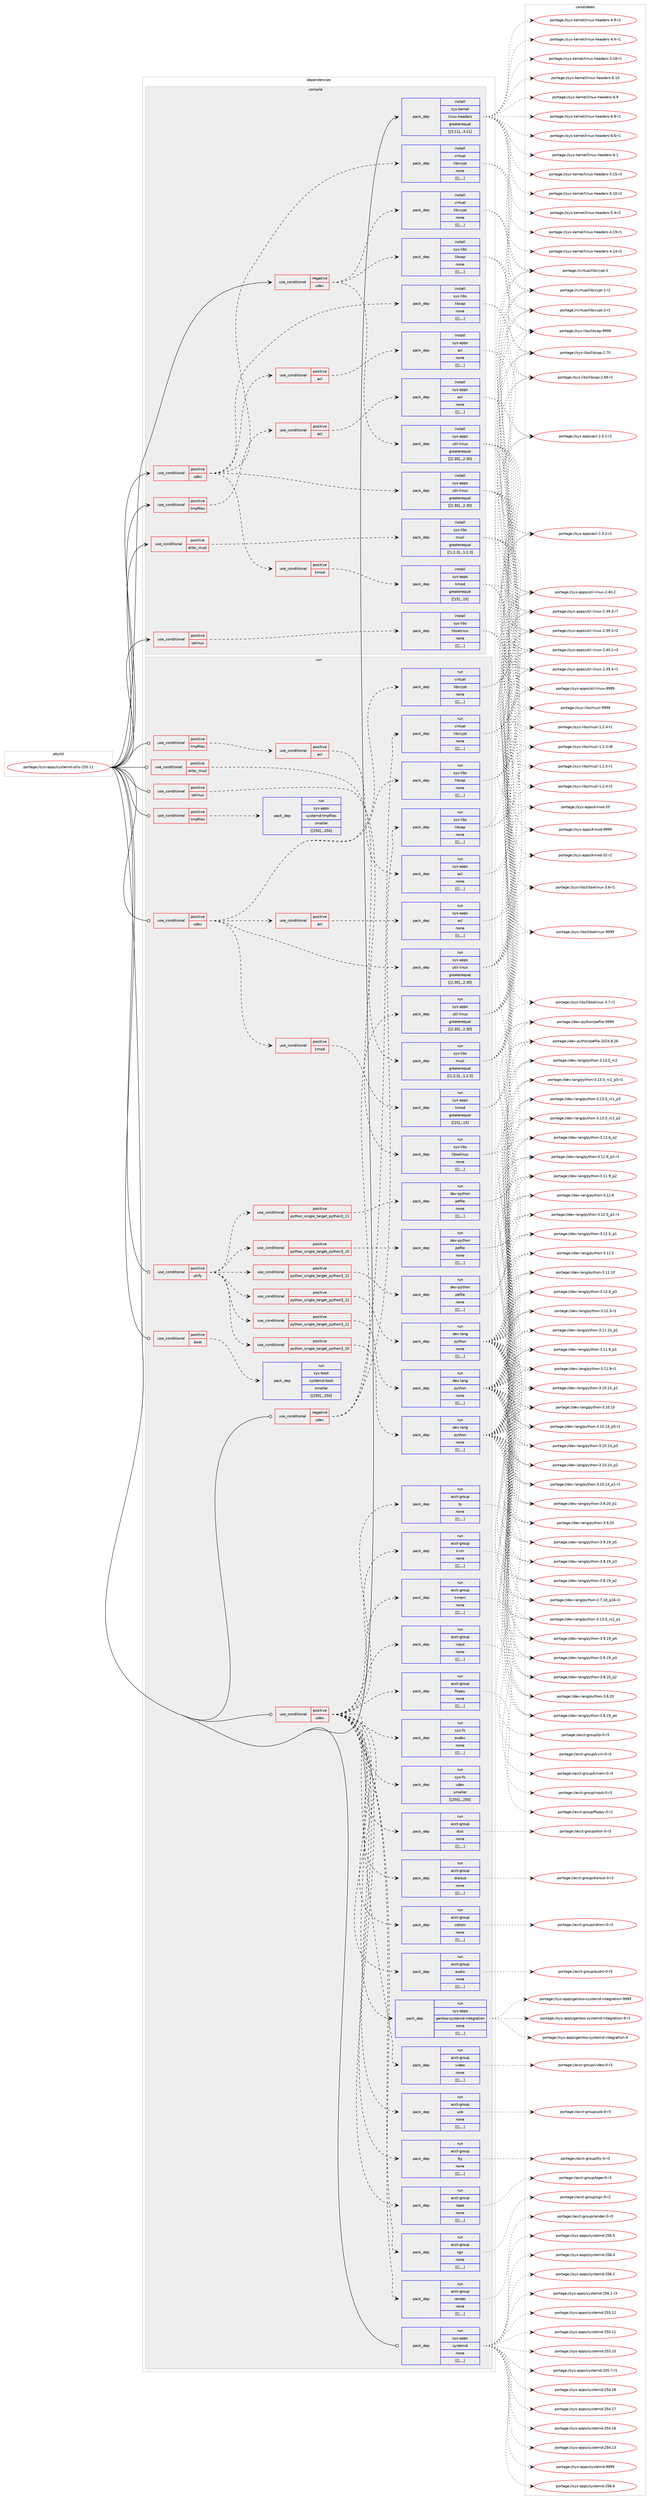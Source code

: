digraph prolog {

# *************
# Graph options
# *************

newrank=true;
concentrate=true;
compound=true;
graph [rankdir=LR,fontname=Helvetica,fontsize=10,ranksep=1.5];#, ranksep=2.5, nodesep=0.2];
edge  [arrowhead=vee];
node  [fontname=Helvetica,fontsize=10];

# **********
# The ebuild
# **********

subgraph cluster_leftcol {
color=gray;
label=<<i>ebuild</i>>;
id [label="portage://sys-apps/systemd-utils-255.11", color=red, width=4, href="../sys-apps/systemd-utils-255.11.svg"];
}

# ****************
# The dependencies
# ****************

subgraph cluster_midcol {
color=gray;
label=<<i>dependencies</i>>;
subgraph cluster_compile {
fillcolor="#eeeeee";
style=filled;
label=<<i>compile</i>>;
subgraph cond116833 {
dependency436088 [label=<<TABLE BORDER="0" CELLBORDER="1" CELLSPACING="0" CELLPADDING="4"><TR><TD ROWSPAN="3" CELLPADDING="10">use_conditional</TD></TR><TR><TD>negative</TD></TR><TR><TD>udev</TD></TR></TABLE>>, shape=none, color=red];
subgraph pack316310 {
dependency436089 [label=<<TABLE BORDER="0" CELLBORDER="1" CELLSPACING="0" CELLPADDING="4" WIDTH="220"><TR><TD ROWSPAN="6" CELLPADDING="30">pack_dep</TD></TR><TR><TD WIDTH="110">install</TD></TR><TR><TD>sys-apps</TD></TR><TR><TD>util-linux</TD></TR><TR><TD>greaterequal</TD></TR><TR><TD>[[2,30],,,2.30]</TD></TR></TABLE>>, shape=none, color=blue];
}
dependency436088:e -> dependency436089:w [weight=20,style="dashed",arrowhead="vee"];
subgraph pack316311 {
dependency436090 [label=<<TABLE BORDER="0" CELLBORDER="1" CELLSPACING="0" CELLPADDING="4" WIDTH="220"><TR><TD ROWSPAN="6" CELLPADDING="30">pack_dep</TD></TR><TR><TD WIDTH="110">install</TD></TR><TR><TD>sys-libs</TD></TR><TR><TD>libcap</TD></TR><TR><TD>none</TD></TR><TR><TD>[[],,,,]</TD></TR></TABLE>>, shape=none, color=blue];
}
dependency436088:e -> dependency436090:w [weight=20,style="dashed",arrowhead="vee"];
subgraph pack316312 {
dependency436091 [label=<<TABLE BORDER="0" CELLBORDER="1" CELLSPACING="0" CELLPADDING="4" WIDTH="220"><TR><TD ROWSPAN="6" CELLPADDING="30">pack_dep</TD></TR><TR><TD WIDTH="110">install</TD></TR><TR><TD>virtual</TD></TR><TR><TD>libcrypt</TD></TR><TR><TD>none</TD></TR><TR><TD>[[],,,,]</TD></TR></TABLE>>, shape=none, color=blue];
}
dependency436088:e -> dependency436091:w [weight=20,style="dashed",arrowhead="vee"];
}
id:e -> dependency436088:w [weight=20,style="solid",arrowhead="vee"];
subgraph cond116834 {
dependency436092 [label=<<TABLE BORDER="0" CELLBORDER="1" CELLSPACING="0" CELLPADDING="4"><TR><TD ROWSPAN="3" CELLPADDING="10">use_conditional</TD></TR><TR><TD>positive</TD></TR><TR><TD>elibc_musl</TD></TR></TABLE>>, shape=none, color=red];
subgraph pack316313 {
dependency436093 [label=<<TABLE BORDER="0" CELLBORDER="1" CELLSPACING="0" CELLPADDING="4" WIDTH="220"><TR><TD ROWSPAN="6" CELLPADDING="30">pack_dep</TD></TR><TR><TD WIDTH="110">install</TD></TR><TR><TD>sys-libs</TD></TR><TR><TD>musl</TD></TR><TR><TD>greaterequal</TD></TR><TR><TD>[[1,2,3],,,1.2.3]</TD></TR></TABLE>>, shape=none, color=blue];
}
dependency436092:e -> dependency436093:w [weight=20,style="dashed",arrowhead="vee"];
}
id:e -> dependency436092:w [weight=20,style="solid",arrowhead="vee"];
subgraph cond116835 {
dependency436094 [label=<<TABLE BORDER="0" CELLBORDER="1" CELLSPACING="0" CELLPADDING="4"><TR><TD ROWSPAN="3" CELLPADDING="10">use_conditional</TD></TR><TR><TD>positive</TD></TR><TR><TD>selinux</TD></TR></TABLE>>, shape=none, color=red];
subgraph pack316314 {
dependency436095 [label=<<TABLE BORDER="0" CELLBORDER="1" CELLSPACING="0" CELLPADDING="4" WIDTH="220"><TR><TD ROWSPAN="6" CELLPADDING="30">pack_dep</TD></TR><TR><TD WIDTH="110">install</TD></TR><TR><TD>sys-libs</TD></TR><TR><TD>libselinux</TD></TR><TR><TD>none</TD></TR><TR><TD>[[],,,,]</TD></TR></TABLE>>, shape=none, color=blue];
}
dependency436094:e -> dependency436095:w [weight=20,style="dashed",arrowhead="vee"];
}
id:e -> dependency436094:w [weight=20,style="solid",arrowhead="vee"];
subgraph cond116836 {
dependency436096 [label=<<TABLE BORDER="0" CELLBORDER="1" CELLSPACING="0" CELLPADDING="4"><TR><TD ROWSPAN="3" CELLPADDING="10">use_conditional</TD></TR><TR><TD>positive</TD></TR><TR><TD>tmpfiles</TD></TR></TABLE>>, shape=none, color=red];
subgraph cond116837 {
dependency436097 [label=<<TABLE BORDER="0" CELLBORDER="1" CELLSPACING="0" CELLPADDING="4"><TR><TD ROWSPAN="3" CELLPADDING="10">use_conditional</TD></TR><TR><TD>positive</TD></TR><TR><TD>acl</TD></TR></TABLE>>, shape=none, color=red];
subgraph pack316315 {
dependency436098 [label=<<TABLE BORDER="0" CELLBORDER="1" CELLSPACING="0" CELLPADDING="4" WIDTH="220"><TR><TD ROWSPAN="6" CELLPADDING="30">pack_dep</TD></TR><TR><TD WIDTH="110">install</TD></TR><TR><TD>sys-apps</TD></TR><TR><TD>acl</TD></TR><TR><TD>none</TD></TR><TR><TD>[[],,,,]</TD></TR></TABLE>>, shape=none, color=blue];
}
dependency436097:e -> dependency436098:w [weight=20,style="dashed",arrowhead="vee"];
}
dependency436096:e -> dependency436097:w [weight=20,style="dashed",arrowhead="vee"];
}
id:e -> dependency436096:w [weight=20,style="solid",arrowhead="vee"];
subgraph cond116838 {
dependency436099 [label=<<TABLE BORDER="0" CELLBORDER="1" CELLSPACING="0" CELLPADDING="4"><TR><TD ROWSPAN="3" CELLPADDING="10">use_conditional</TD></TR><TR><TD>positive</TD></TR><TR><TD>udev</TD></TR></TABLE>>, shape=none, color=red];
subgraph pack316316 {
dependency436100 [label=<<TABLE BORDER="0" CELLBORDER="1" CELLSPACING="0" CELLPADDING="4" WIDTH="220"><TR><TD ROWSPAN="6" CELLPADDING="30">pack_dep</TD></TR><TR><TD WIDTH="110">install</TD></TR><TR><TD>sys-apps</TD></TR><TR><TD>util-linux</TD></TR><TR><TD>greaterequal</TD></TR><TR><TD>[[2,30],,,2.30]</TD></TR></TABLE>>, shape=none, color=blue];
}
dependency436099:e -> dependency436100:w [weight=20,style="dashed",arrowhead="vee"];
subgraph pack316317 {
dependency436101 [label=<<TABLE BORDER="0" CELLBORDER="1" CELLSPACING="0" CELLPADDING="4" WIDTH="220"><TR><TD ROWSPAN="6" CELLPADDING="30">pack_dep</TD></TR><TR><TD WIDTH="110">install</TD></TR><TR><TD>sys-libs</TD></TR><TR><TD>libcap</TD></TR><TR><TD>none</TD></TR><TR><TD>[[],,,,]</TD></TR></TABLE>>, shape=none, color=blue];
}
dependency436099:e -> dependency436101:w [weight=20,style="dashed",arrowhead="vee"];
subgraph pack316318 {
dependency436102 [label=<<TABLE BORDER="0" CELLBORDER="1" CELLSPACING="0" CELLPADDING="4" WIDTH="220"><TR><TD ROWSPAN="6" CELLPADDING="30">pack_dep</TD></TR><TR><TD WIDTH="110">install</TD></TR><TR><TD>virtual</TD></TR><TR><TD>libcrypt</TD></TR><TR><TD>none</TD></TR><TR><TD>[[],,,,]</TD></TR></TABLE>>, shape=none, color=blue];
}
dependency436099:e -> dependency436102:w [weight=20,style="dashed",arrowhead="vee"];
subgraph cond116839 {
dependency436103 [label=<<TABLE BORDER="0" CELLBORDER="1" CELLSPACING="0" CELLPADDING="4"><TR><TD ROWSPAN="3" CELLPADDING="10">use_conditional</TD></TR><TR><TD>positive</TD></TR><TR><TD>acl</TD></TR></TABLE>>, shape=none, color=red];
subgraph pack316319 {
dependency436104 [label=<<TABLE BORDER="0" CELLBORDER="1" CELLSPACING="0" CELLPADDING="4" WIDTH="220"><TR><TD ROWSPAN="6" CELLPADDING="30">pack_dep</TD></TR><TR><TD WIDTH="110">install</TD></TR><TR><TD>sys-apps</TD></TR><TR><TD>acl</TD></TR><TR><TD>none</TD></TR><TR><TD>[[],,,,]</TD></TR></TABLE>>, shape=none, color=blue];
}
dependency436103:e -> dependency436104:w [weight=20,style="dashed",arrowhead="vee"];
}
dependency436099:e -> dependency436103:w [weight=20,style="dashed",arrowhead="vee"];
subgraph cond116840 {
dependency436105 [label=<<TABLE BORDER="0" CELLBORDER="1" CELLSPACING="0" CELLPADDING="4"><TR><TD ROWSPAN="3" CELLPADDING="10">use_conditional</TD></TR><TR><TD>positive</TD></TR><TR><TD>kmod</TD></TR></TABLE>>, shape=none, color=red];
subgraph pack316320 {
dependency436106 [label=<<TABLE BORDER="0" CELLBORDER="1" CELLSPACING="0" CELLPADDING="4" WIDTH="220"><TR><TD ROWSPAN="6" CELLPADDING="30">pack_dep</TD></TR><TR><TD WIDTH="110">install</TD></TR><TR><TD>sys-apps</TD></TR><TR><TD>kmod</TD></TR><TR><TD>greaterequal</TD></TR><TR><TD>[[15],,,15]</TD></TR></TABLE>>, shape=none, color=blue];
}
dependency436105:e -> dependency436106:w [weight=20,style="dashed",arrowhead="vee"];
}
dependency436099:e -> dependency436105:w [weight=20,style="dashed",arrowhead="vee"];
}
id:e -> dependency436099:w [weight=20,style="solid",arrowhead="vee"];
subgraph pack316321 {
dependency436107 [label=<<TABLE BORDER="0" CELLBORDER="1" CELLSPACING="0" CELLPADDING="4" WIDTH="220"><TR><TD ROWSPAN="6" CELLPADDING="30">pack_dep</TD></TR><TR><TD WIDTH="110">install</TD></TR><TR><TD>sys-kernel</TD></TR><TR><TD>linux-headers</TD></TR><TR><TD>greaterequal</TD></TR><TR><TD>[[3,11],,,3.11]</TD></TR></TABLE>>, shape=none, color=blue];
}
id:e -> dependency436107:w [weight=20,style="solid",arrowhead="vee"];
}
subgraph cluster_compileandrun {
fillcolor="#eeeeee";
style=filled;
label=<<i>compile and run</i>>;
}
subgraph cluster_run {
fillcolor="#eeeeee";
style=filled;
label=<<i>run</i>>;
subgraph cond116841 {
dependency436108 [label=<<TABLE BORDER="0" CELLBORDER="1" CELLSPACING="0" CELLPADDING="4"><TR><TD ROWSPAN="3" CELLPADDING="10">use_conditional</TD></TR><TR><TD>negative</TD></TR><TR><TD>udev</TD></TR></TABLE>>, shape=none, color=red];
subgraph pack316322 {
dependency436109 [label=<<TABLE BORDER="0" CELLBORDER="1" CELLSPACING="0" CELLPADDING="4" WIDTH="220"><TR><TD ROWSPAN="6" CELLPADDING="30">pack_dep</TD></TR><TR><TD WIDTH="110">run</TD></TR><TR><TD>sys-apps</TD></TR><TR><TD>util-linux</TD></TR><TR><TD>greaterequal</TD></TR><TR><TD>[[2,30],,,2.30]</TD></TR></TABLE>>, shape=none, color=blue];
}
dependency436108:e -> dependency436109:w [weight=20,style="dashed",arrowhead="vee"];
subgraph pack316323 {
dependency436110 [label=<<TABLE BORDER="0" CELLBORDER="1" CELLSPACING="0" CELLPADDING="4" WIDTH="220"><TR><TD ROWSPAN="6" CELLPADDING="30">pack_dep</TD></TR><TR><TD WIDTH="110">run</TD></TR><TR><TD>sys-libs</TD></TR><TR><TD>libcap</TD></TR><TR><TD>none</TD></TR><TR><TD>[[],,,,]</TD></TR></TABLE>>, shape=none, color=blue];
}
dependency436108:e -> dependency436110:w [weight=20,style="dashed",arrowhead="vee"];
subgraph pack316324 {
dependency436111 [label=<<TABLE BORDER="0" CELLBORDER="1" CELLSPACING="0" CELLPADDING="4" WIDTH="220"><TR><TD ROWSPAN="6" CELLPADDING="30">pack_dep</TD></TR><TR><TD WIDTH="110">run</TD></TR><TR><TD>virtual</TD></TR><TR><TD>libcrypt</TD></TR><TR><TD>none</TD></TR><TR><TD>[[],,,,]</TD></TR></TABLE>>, shape=none, color=blue];
}
dependency436108:e -> dependency436111:w [weight=20,style="dashed",arrowhead="vee"];
}
id:e -> dependency436108:w [weight=20,style="solid",arrowhead="odot"];
subgraph cond116842 {
dependency436112 [label=<<TABLE BORDER="0" CELLBORDER="1" CELLSPACING="0" CELLPADDING="4"><TR><TD ROWSPAN="3" CELLPADDING="10">use_conditional</TD></TR><TR><TD>positive</TD></TR><TR><TD>boot</TD></TR></TABLE>>, shape=none, color=red];
subgraph pack316325 {
dependency436113 [label=<<TABLE BORDER="0" CELLBORDER="1" CELLSPACING="0" CELLPADDING="4" WIDTH="220"><TR><TD ROWSPAN="6" CELLPADDING="30">pack_dep</TD></TR><TR><TD WIDTH="110">run</TD></TR><TR><TD>sys-boot</TD></TR><TR><TD>systemd-boot</TD></TR><TR><TD>smaller</TD></TR><TR><TD>[[250],,,250]</TD></TR></TABLE>>, shape=none, color=blue];
}
dependency436112:e -> dependency436113:w [weight=20,style="dashed",arrowhead="vee"];
}
id:e -> dependency436112:w [weight=20,style="solid",arrowhead="odot"];
subgraph cond116843 {
dependency436114 [label=<<TABLE BORDER="0" CELLBORDER="1" CELLSPACING="0" CELLPADDING="4"><TR><TD ROWSPAN="3" CELLPADDING="10">use_conditional</TD></TR><TR><TD>positive</TD></TR><TR><TD>elibc_musl</TD></TR></TABLE>>, shape=none, color=red];
subgraph pack316326 {
dependency436115 [label=<<TABLE BORDER="0" CELLBORDER="1" CELLSPACING="0" CELLPADDING="4" WIDTH="220"><TR><TD ROWSPAN="6" CELLPADDING="30">pack_dep</TD></TR><TR><TD WIDTH="110">run</TD></TR><TR><TD>sys-libs</TD></TR><TR><TD>musl</TD></TR><TR><TD>greaterequal</TD></TR><TR><TD>[[1,2,3],,,1.2.3]</TD></TR></TABLE>>, shape=none, color=blue];
}
dependency436114:e -> dependency436115:w [weight=20,style="dashed",arrowhead="vee"];
}
id:e -> dependency436114:w [weight=20,style="solid",arrowhead="odot"];
subgraph cond116844 {
dependency436116 [label=<<TABLE BORDER="0" CELLBORDER="1" CELLSPACING="0" CELLPADDING="4"><TR><TD ROWSPAN="3" CELLPADDING="10">use_conditional</TD></TR><TR><TD>positive</TD></TR><TR><TD>selinux</TD></TR></TABLE>>, shape=none, color=red];
subgraph pack316327 {
dependency436117 [label=<<TABLE BORDER="0" CELLBORDER="1" CELLSPACING="0" CELLPADDING="4" WIDTH="220"><TR><TD ROWSPAN="6" CELLPADDING="30">pack_dep</TD></TR><TR><TD WIDTH="110">run</TD></TR><TR><TD>sys-libs</TD></TR><TR><TD>libselinux</TD></TR><TR><TD>none</TD></TR><TR><TD>[[],,,,]</TD></TR></TABLE>>, shape=none, color=blue];
}
dependency436116:e -> dependency436117:w [weight=20,style="dashed",arrowhead="vee"];
}
id:e -> dependency436116:w [weight=20,style="solid",arrowhead="odot"];
subgraph cond116845 {
dependency436118 [label=<<TABLE BORDER="0" CELLBORDER="1" CELLSPACING="0" CELLPADDING="4"><TR><TD ROWSPAN="3" CELLPADDING="10">use_conditional</TD></TR><TR><TD>positive</TD></TR><TR><TD>tmpfiles</TD></TR></TABLE>>, shape=none, color=red];
subgraph cond116846 {
dependency436119 [label=<<TABLE BORDER="0" CELLBORDER="1" CELLSPACING="0" CELLPADDING="4"><TR><TD ROWSPAN="3" CELLPADDING="10">use_conditional</TD></TR><TR><TD>positive</TD></TR><TR><TD>acl</TD></TR></TABLE>>, shape=none, color=red];
subgraph pack316328 {
dependency436120 [label=<<TABLE BORDER="0" CELLBORDER="1" CELLSPACING="0" CELLPADDING="4" WIDTH="220"><TR><TD ROWSPAN="6" CELLPADDING="30">pack_dep</TD></TR><TR><TD WIDTH="110">run</TD></TR><TR><TD>sys-apps</TD></TR><TR><TD>acl</TD></TR><TR><TD>none</TD></TR><TR><TD>[[],,,,]</TD></TR></TABLE>>, shape=none, color=blue];
}
dependency436119:e -> dependency436120:w [weight=20,style="dashed",arrowhead="vee"];
}
dependency436118:e -> dependency436119:w [weight=20,style="dashed",arrowhead="vee"];
}
id:e -> dependency436118:w [weight=20,style="solid",arrowhead="odot"];
subgraph cond116847 {
dependency436121 [label=<<TABLE BORDER="0" CELLBORDER="1" CELLSPACING="0" CELLPADDING="4"><TR><TD ROWSPAN="3" CELLPADDING="10">use_conditional</TD></TR><TR><TD>positive</TD></TR><TR><TD>tmpfiles</TD></TR></TABLE>>, shape=none, color=red];
subgraph pack316329 {
dependency436122 [label=<<TABLE BORDER="0" CELLBORDER="1" CELLSPACING="0" CELLPADDING="4" WIDTH="220"><TR><TD ROWSPAN="6" CELLPADDING="30">pack_dep</TD></TR><TR><TD WIDTH="110">run</TD></TR><TR><TD>sys-apps</TD></TR><TR><TD>systemd-tmpfiles</TD></TR><TR><TD>smaller</TD></TR><TR><TD>[[250],,,250]</TD></TR></TABLE>>, shape=none, color=blue];
}
dependency436121:e -> dependency436122:w [weight=20,style="dashed",arrowhead="vee"];
}
id:e -> dependency436121:w [weight=20,style="solid",arrowhead="odot"];
subgraph cond116848 {
dependency436123 [label=<<TABLE BORDER="0" CELLBORDER="1" CELLSPACING="0" CELLPADDING="4"><TR><TD ROWSPAN="3" CELLPADDING="10">use_conditional</TD></TR><TR><TD>positive</TD></TR><TR><TD>udev</TD></TR></TABLE>>, shape=none, color=red];
subgraph pack316330 {
dependency436124 [label=<<TABLE BORDER="0" CELLBORDER="1" CELLSPACING="0" CELLPADDING="4" WIDTH="220"><TR><TD ROWSPAN="6" CELLPADDING="30">pack_dep</TD></TR><TR><TD WIDTH="110">run</TD></TR><TR><TD>acct-group</TD></TR><TR><TD>audio</TD></TR><TR><TD>none</TD></TR><TR><TD>[[],,,,]</TD></TR></TABLE>>, shape=none, color=blue];
}
dependency436123:e -> dependency436124:w [weight=20,style="dashed",arrowhead="vee"];
subgraph pack316331 {
dependency436125 [label=<<TABLE BORDER="0" CELLBORDER="1" CELLSPACING="0" CELLPADDING="4" WIDTH="220"><TR><TD ROWSPAN="6" CELLPADDING="30">pack_dep</TD></TR><TR><TD WIDTH="110">run</TD></TR><TR><TD>acct-group</TD></TR><TR><TD>cdrom</TD></TR><TR><TD>none</TD></TR><TR><TD>[[],,,,]</TD></TR></TABLE>>, shape=none, color=blue];
}
dependency436123:e -> dependency436125:w [weight=20,style="dashed",arrowhead="vee"];
subgraph pack316332 {
dependency436126 [label=<<TABLE BORDER="0" CELLBORDER="1" CELLSPACING="0" CELLPADDING="4" WIDTH="220"><TR><TD ROWSPAN="6" CELLPADDING="30">pack_dep</TD></TR><TR><TD WIDTH="110">run</TD></TR><TR><TD>acct-group</TD></TR><TR><TD>dialout</TD></TR><TR><TD>none</TD></TR><TR><TD>[[],,,,]</TD></TR></TABLE>>, shape=none, color=blue];
}
dependency436123:e -> dependency436126:w [weight=20,style="dashed",arrowhead="vee"];
subgraph pack316333 {
dependency436127 [label=<<TABLE BORDER="0" CELLBORDER="1" CELLSPACING="0" CELLPADDING="4" WIDTH="220"><TR><TD ROWSPAN="6" CELLPADDING="30">pack_dep</TD></TR><TR><TD WIDTH="110">run</TD></TR><TR><TD>acct-group</TD></TR><TR><TD>disk</TD></TR><TR><TD>none</TD></TR><TR><TD>[[],,,,]</TD></TR></TABLE>>, shape=none, color=blue];
}
dependency436123:e -> dependency436127:w [weight=20,style="dashed",arrowhead="vee"];
subgraph pack316334 {
dependency436128 [label=<<TABLE BORDER="0" CELLBORDER="1" CELLSPACING="0" CELLPADDING="4" WIDTH="220"><TR><TD ROWSPAN="6" CELLPADDING="30">pack_dep</TD></TR><TR><TD WIDTH="110">run</TD></TR><TR><TD>acct-group</TD></TR><TR><TD>floppy</TD></TR><TR><TD>none</TD></TR><TR><TD>[[],,,,]</TD></TR></TABLE>>, shape=none, color=blue];
}
dependency436123:e -> dependency436128:w [weight=20,style="dashed",arrowhead="vee"];
subgraph pack316335 {
dependency436129 [label=<<TABLE BORDER="0" CELLBORDER="1" CELLSPACING="0" CELLPADDING="4" WIDTH="220"><TR><TD ROWSPAN="6" CELLPADDING="30">pack_dep</TD></TR><TR><TD WIDTH="110">run</TD></TR><TR><TD>acct-group</TD></TR><TR><TD>input</TD></TR><TR><TD>none</TD></TR><TR><TD>[[],,,,]</TD></TR></TABLE>>, shape=none, color=blue];
}
dependency436123:e -> dependency436129:w [weight=20,style="dashed",arrowhead="vee"];
subgraph pack316336 {
dependency436130 [label=<<TABLE BORDER="0" CELLBORDER="1" CELLSPACING="0" CELLPADDING="4" WIDTH="220"><TR><TD ROWSPAN="6" CELLPADDING="30">pack_dep</TD></TR><TR><TD WIDTH="110">run</TD></TR><TR><TD>acct-group</TD></TR><TR><TD>kmem</TD></TR><TR><TD>none</TD></TR><TR><TD>[[],,,,]</TD></TR></TABLE>>, shape=none, color=blue];
}
dependency436123:e -> dependency436130:w [weight=20,style="dashed",arrowhead="vee"];
subgraph pack316337 {
dependency436131 [label=<<TABLE BORDER="0" CELLBORDER="1" CELLSPACING="0" CELLPADDING="4" WIDTH="220"><TR><TD ROWSPAN="6" CELLPADDING="30">pack_dep</TD></TR><TR><TD WIDTH="110">run</TD></TR><TR><TD>acct-group</TD></TR><TR><TD>kvm</TD></TR><TR><TD>none</TD></TR><TR><TD>[[],,,,]</TD></TR></TABLE>>, shape=none, color=blue];
}
dependency436123:e -> dependency436131:w [weight=20,style="dashed",arrowhead="vee"];
subgraph pack316338 {
dependency436132 [label=<<TABLE BORDER="0" CELLBORDER="1" CELLSPACING="0" CELLPADDING="4" WIDTH="220"><TR><TD ROWSPAN="6" CELLPADDING="30">pack_dep</TD></TR><TR><TD WIDTH="110">run</TD></TR><TR><TD>acct-group</TD></TR><TR><TD>lp</TD></TR><TR><TD>none</TD></TR><TR><TD>[[],,,,]</TD></TR></TABLE>>, shape=none, color=blue];
}
dependency436123:e -> dependency436132:w [weight=20,style="dashed",arrowhead="vee"];
subgraph pack316339 {
dependency436133 [label=<<TABLE BORDER="0" CELLBORDER="1" CELLSPACING="0" CELLPADDING="4" WIDTH="220"><TR><TD ROWSPAN="6" CELLPADDING="30">pack_dep</TD></TR><TR><TD WIDTH="110">run</TD></TR><TR><TD>acct-group</TD></TR><TR><TD>render</TD></TR><TR><TD>none</TD></TR><TR><TD>[[],,,,]</TD></TR></TABLE>>, shape=none, color=blue];
}
dependency436123:e -> dependency436133:w [weight=20,style="dashed",arrowhead="vee"];
subgraph pack316340 {
dependency436134 [label=<<TABLE BORDER="0" CELLBORDER="1" CELLSPACING="0" CELLPADDING="4" WIDTH="220"><TR><TD ROWSPAN="6" CELLPADDING="30">pack_dep</TD></TR><TR><TD WIDTH="110">run</TD></TR><TR><TD>acct-group</TD></TR><TR><TD>sgx</TD></TR><TR><TD>none</TD></TR><TR><TD>[[],,,,]</TD></TR></TABLE>>, shape=none, color=blue];
}
dependency436123:e -> dependency436134:w [weight=20,style="dashed",arrowhead="vee"];
subgraph pack316341 {
dependency436135 [label=<<TABLE BORDER="0" CELLBORDER="1" CELLSPACING="0" CELLPADDING="4" WIDTH="220"><TR><TD ROWSPAN="6" CELLPADDING="30">pack_dep</TD></TR><TR><TD WIDTH="110">run</TD></TR><TR><TD>acct-group</TD></TR><TR><TD>tape</TD></TR><TR><TD>none</TD></TR><TR><TD>[[],,,,]</TD></TR></TABLE>>, shape=none, color=blue];
}
dependency436123:e -> dependency436135:w [weight=20,style="dashed",arrowhead="vee"];
subgraph pack316342 {
dependency436136 [label=<<TABLE BORDER="0" CELLBORDER="1" CELLSPACING="0" CELLPADDING="4" WIDTH="220"><TR><TD ROWSPAN="6" CELLPADDING="30">pack_dep</TD></TR><TR><TD WIDTH="110">run</TD></TR><TR><TD>acct-group</TD></TR><TR><TD>tty</TD></TR><TR><TD>none</TD></TR><TR><TD>[[],,,,]</TD></TR></TABLE>>, shape=none, color=blue];
}
dependency436123:e -> dependency436136:w [weight=20,style="dashed",arrowhead="vee"];
subgraph pack316343 {
dependency436137 [label=<<TABLE BORDER="0" CELLBORDER="1" CELLSPACING="0" CELLPADDING="4" WIDTH="220"><TR><TD ROWSPAN="6" CELLPADDING="30">pack_dep</TD></TR><TR><TD WIDTH="110">run</TD></TR><TR><TD>acct-group</TD></TR><TR><TD>usb</TD></TR><TR><TD>none</TD></TR><TR><TD>[[],,,,]</TD></TR></TABLE>>, shape=none, color=blue];
}
dependency436123:e -> dependency436137:w [weight=20,style="dashed",arrowhead="vee"];
subgraph pack316344 {
dependency436138 [label=<<TABLE BORDER="0" CELLBORDER="1" CELLSPACING="0" CELLPADDING="4" WIDTH="220"><TR><TD ROWSPAN="6" CELLPADDING="30">pack_dep</TD></TR><TR><TD WIDTH="110">run</TD></TR><TR><TD>acct-group</TD></TR><TR><TD>video</TD></TR><TR><TD>none</TD></TR><TR><TD>[[],,,,]</TD></TR></TABLE>>, shape=none, color=blue];
}
dependency436123:e -> dependency436138:w [weight=20,style="dashed",arrowhead="vee"];
subgraph pack316345 {
dependency436139 [label=<<TABLE BORDER="0" CELLBORDER="1" CELLSPACING="0" CELLPADDING="4" WIDTH="220"><TR><TD ROWSPAN="6" CELLPADDING="30">pack_dep</TD></TR><TR><TD WIDTH="110">run</TD></TR><TR><TD>sys-apps</TD></TR><TR><TD>gentoo-systemd-integration</TD></TR><TR><TD>none</TD></TR><TR><TD>[[],,,,]</TD></TR></TABLE>>, shape=none, color=blue];
}
dependency436123:e -> dependency436139:w [weight=20,style="dashed",arrowhead="vee"];
subgraph pack316346 {
dependency436140 [label=<<TABLE BORDER="0" CELLBORDER="1" CELLSPACING="0" CELLPADDING="4" WIDTH="220"><TR><TD ROWSPAN="6" CELLPADDING="30">pack_dep</TD></TR><TR><TD WIDTH="110">run</TD></TR><TR><TD>sys-fs</TD></TR><TR><TD>udev</TD></TR><TR><TD>smaller</TD></TR><TR><TD>[[250],,,250]</TD></TR></TABLE>>, shape=none, color=blue];
}
dependency436123:e -> dependency436140:w [weight=20,style="dashed",arrowhead="vee"];
subgraph pack316347 {
dependency436141 [label=<<TABLE BORDER="0" CELLBORDER="1" CELLSPACING="0" CELLPADDING="4" WIDTH="220"><TR><TD ROWSPAN="6" CELLPADDING="30">pack_dep</TD></TR><TR><TD WIDTH="110">run</TD></TR><TR><TD>sys-fs</TD></TR><TR><TD>eudev</TD></TR><TR><TD>none</TD></TR><TR><TD>[[],,,,]</TD></TR></TABLE>>, shape=none, color=blue];
}
dependency436123:e -> dependency436141:w [weight=20,style="dashed",arrowhead="vee"];
}
id:e -> dependency436123:w [weight=20,style="solid",arrowhead="odot"];
subgraph cond116849 {
dependency436142 [label=<<TABLE BORDER="0" CELLBORDER="1" CELLSPACING="0" CELLPADDING="4"><TR><TD ROWSPAN="3" CELLPADDING="10">use_conditional</TD></TR><TR><TD>positive</TD></TR><TR><TD>udev</TD></TR></TABLE>>, shape=none, color=red];
subgraph pack316348 {
dependency436143 [label=<<TABLE BORDER="0" CELLBORDER="1" CELLSPACING="0" CELLPADDING="4" WIDTH="220"><TR><TD ROWSPAN="6" CELLPADDING="30">pack_dep</TD></TR><TR><TD WIDTH="110">run</TD></TR><TR><TD>sys-apps</TD></TR><TR><TD>util-linux</TD></TR><TR><TD>greaterequal</TD></TR><TR><TD>[[2,30],,,2.30]</TD></TR></TABLE>>, shape=none, color=blue];
}
dependency436142:e -> dependency436143:w [weight=20,style="dashed",arrowhead="vee"];
subgraph pack316349 {
dependency436144 [label=<<TABLE BORDER="0" CELLBORDER="1" CELLSPACING="0" CELLPADDING="4" WIDTH="220"><TR><TD ROWSPAN="6" CELLPADDING="30">pack_dep</TD></TR><TR><TD WIDTH="110">run</TD></TR><TR><TD>sys-libs</TD></TR><TR><TD>libcap</TD></TR><TR><TD>none</TD></TR><TR><TD>[[],,,,]</TD></TR></TABLE>>, shape=none, color=blue];
}
dependency436142:e -> dependency436144:w [weight=20,style="dashed",arrowhead="vee"];
subgraph pack316350 {
dependency436145 [label=<<TABLE BORDER="0" CELLBORDER="1" CELLSPACING="0" CELLPADDING="4" WIDTH="220"><TR><TD ROWSPAN="6" CELLPADDING="30">pack_dep</TD></TR><TR><TD WIDTH="110">run</TD></TR><TR><TD>virtual</TD></TR><TR><TD>libcrypt</TD></TR><TR><TD>none</TD></TR><TR><TD>[[],,,,]</TD></TR></TABLE>>, shape=none, color=blue];
}
dependency436142:e -> dependency436145:w [weight=20,style="dashed",arrowhead="vee"];
subgraph cond116850 {
dependency436146 [label=<<TABLE BORDER="0" CELLBORDER="1" CELLSPACING="0" CELLPADDING="4"><TR><TD ROWSPAN="3" CELLPADDING="10">use_conditional</TD></TR><TR><TD>positive</TD></TR><TR><TD>acl</TD></TR></TABLE>>, shape=none, color=red];
subgraph pack316351 {
dependency436147 [label=<<TABLE BORDER="0" CELLBORDER="1" CELLSPACING="0" CELLPADDING="4" WIDTH="220"><TR><TD ROWSPAN="6" CELLPADDING="30">pack_dep</TD></TR><TR><TD WIDTH="110">run</TD></TR><TR><TD>sys-apps</TD></TR><TR><TD>acl</TD></TR><TR><TD>none</TD></TR><TR><TD>[[],,,,]</TD></TR></TABLE>>, shape=none, color=blue];
}
dependency436146:e -> dependency436147:w [weight=20,style="dashed",arrowhead="vee"];
}
dependency436142:e -> dependency436146:w [weight=20,style="dashed",arrowhead="vee"];
subgraph cond116851 {
dependency436148 [label=<<TABLE BORDER="0" CELLBORDER="1" CELLSPACING="0" CELLPADDING="4"><TR><TD ROWSPAN="3" CELLPADDING="10">use_conditional</TD></TR><TR><TD>positive</TD></TR><TR><TD>kmod</TD></TR></TABLE>>, shape=none, color=red];
subgraph pack316352 {
dependency436149 [label=<<TABLE BORDER="0" CELLBORDER="1" CELLSPACING="0" CELLPADDING="4" WIDTH="220"><TR><TD ROWSPAN="6" CELLPADDING="30">pack_dep</TD></TR><TR><TD WIDTH="110">run</TD></TR><TR><TD>sys-apps</TD></TR><TR><TD>kmod</TD></TR><TR><TD>greaterequal</TD></TR><TR><TD>[[15],,,15]</TD></TR></TABLE>>, shape=none, color=blue];
}
dependency436148:e -> dependency436149:w [weight=20,style="dashed",arrowhead="vee"];
}
dependency436142:e -> dependency436148:w [weight=20,style="dashed",arrowhead="vee"];
}
id:e -> dependency436142:w [weight=20,style="solid",arrowhead="odot"];
subgraph cond116852 {
dependency436150 [label=<<TABLE BORDER="0" CELLBORDER="1" CELLSPACING="0" CELLPADDING="4"><TR><TD ROWSPAN="3" CELLPADDING="10">use_conditional</TD></TR><TR><TD>positive</TD></TR><TR><TD>ukify</TD></TR></TABLE>>, shape=none, color=red];
subgraph cond116853 {
dependency436151 [label=<<TABLE BORDER="0" CELLBORDER="1" CELLSPACING="0" CELLPADDING="4"><TR><TD ROWSPAN="3" CELLPADDING="10">use_conditional</TD></TR><TR><TD>positive</TD></TR><TR><TD>python_single_target_python3_10</TD></TR></TABLE>>, shape=none, color=red];
subgraph pack316353 {
dependency436152 [label=<<TABLE BORDER="0" CELLBORDER="1" CELLSPACING="0" CELLPADDING="4" WIDTH="220"><TR><TD ROWSPAN="6" CELLPADDING="30">pack_dep</TD></TR><TR><TD WIDTH="110">run</TD></TR><TR><TD>dev-lang</TD></TR><TR><TD>python</TD></TR><TR><TD>none</TD></TR><TR><TD>[[],,,,]</TD></TR></TABLE>>, shape=none, color=blue];
}
dependency436151:e -> dependency436152:w [weight=20,style="dashed",arrowhead="vee"];
}
dependency436150:e -> dependency436151:w [weight=20,style="dashed",arrowhead="vee"];
subgraph cond116854 {
dependency436153 [label=<<TABLE BORDER="0" CELLBORDER="1" CELLSPACING="0" CELLPADDING="4"><TR><TD ROWSPAN="3" CELLPADDING="10">use_conditional</TD></TR><TR><TD>positive</TD></TR><TR><TD>python_single_target_python3_11</TD></TR></TABLE>>, shape=none, color=red];
subgraph pack316354 {
dependency436154 [label=<<TABLE BORDER="0" CELLBORDER="1" CELLSPACING="0" CELLPADDING="4" WIDTH="220"><TR><TD ROWSPAN="6" CELLPADDING="30">pack_dep</TD></TR><TR><TD WIDTH="110">run</TD></TR><TR><TD>dev-lang</TD></TR><TR><TD>python</TD></TR><TR><TD>none</TD></TR><TR><TD>[[],,,,]</TD></TR></TABLE>>, shape=none, color=blue];
}
dependency436153:e -> dependency436154:w [weight=20,style="dashed",arrowhead="vee"];
}
dependency436150:e -> dependency436153:w [weight=20,style="dashed",arrowhead="vee"];
subgraph cond116855 {
dependency436155 [label=<<TABLE BORDER="0" CELLBORDER="1" CELLSPACING="0" CELLPADDING="4"><TR><TD ROWSPAN="3" CELLPADDING="10">use_conditional</TD></TR><TR><TD>positive</TD></TR><TR><TD>python_single_target_python3_12</TD></TR></TABLE>>, shape=none, color=red];
subgraph pack316355 {
dependency436156 [label=<<TABLE BORDER="0" CELLBORDER="1" CELLSPACING="0" CELLPADDING="4" WIDTH="220"><TR><TD ROWSPAN="6" CELLPADDING="30">pack_dep</TD></TR><TR><TD WIDTH="110">run</TD></TR><TR><TD>dev-lang</TD></TR><TR><TD>python</TD></TR><TR><TD>none</TD></TR><TR><TD>[[],,,,]</TD></TR></TABLE>>, shape=none, color=blue];
}
dependency436155:e -> dependency436156:w [weight=20,style="dashed",arrowhead="vee"];
}
dependency436150:e -> dependency436155:w [weight=20,style="dashed",arrowhead="vee"];
subgraph cond116856 {
dependency436157 [label=<<TABLE BORDER="0" CELLBORDER="1" CELLSPACING="0" CELLPADDING="4"><TR><TD ROWSPAN="3" CELLPADDING="10">use_conditional</TD></TR><TR><TD>positive</TD></TR><TR><TD>python_single_target_python3_10</TD></TR></TABLE>>, shape=none, color=red];
subgraph pack316356 {
dependency436158 [label=<<TABLE BORDER="0" CELLBORDER="1" CELLSPACING="0" CELLPADDING="4" WIDTH="220"><TR><TD ROWSPAN="6" CELLPADDING="30">pack_dep</TD></TR><TR><TD WIDTH="110">run</TD></TR><TR><TD>dev-python</TD></TR><TR><TD>pefile</TD></TR><TR><TD>none</TD></TR><TR><TD>[[],,,,]</TD></TR></TABLE>>, shape=none, color=blue];
}
dependency436157:e -> dependency436158:w [weight=20,style="dashed",arrowhead="vee"];
}
dependency436150:e -> dependency436157:w [weight=20,style="dashed",arrowhead="vee"];
subgraph cond116857 {
dependency436159 [label=<<TABLE BORDER="0" CELLBORDER="1" CELLSPACING="0" CELLPADDING="4"><TR><TD ROWSPAN="3" CELLPADDING="10">use_conditional</TD></TR><TR><TD>positive</TD></TR><TR><TD>python_single_target_python3_11</TD></TR></TABLE>>, shape=none, color=red];
subgraph pack316357 {
dependency436160 [label=<<TABLE BORDER="0" CELLBORDER="1" CELLSPACING="0" CELLPADDING="4" WIDTH="220"><TR><TD ROWSPAN="6" CELLPADDING="30">pack_dep</TD></TR><TR><TD WIDTH="110">run</TD></TR><TR><TD>dev-python</TD></TR><TR><TD>pefile</TD></TR><TR><TD>none</TD></TR><TR><TD>[[],,,,]</TD></TR></TABLE>>, shape=none, color=blue];
}
dependency436159:e -> dependency436160:w [weight=20,style="dashed",arrowhead="vee"];
}
dependency436150:e -> dependency436159:w [weight=20,style="dashed",arrowhead="vee"];
subgraph cond116858 {
dependency436161 [label=<<TABLE BORDER="0" CELLBORDER="1" CELLSPACING="0" CELLPADDING="4"><TR><TD ROWSPAN="3" CELLPADDING="10">use_conditional</TD></TR><TR><TD>positive</TD></TR><TR><TD>python_single_target_python3_12</TD></TR></TABLE>>, shape=none, color=red];
subgraph pack316358 {
dependency436162 [label=<<TABLE BORDER="0" CELLBORDER="1" CELLSPACING="0" CELLPADDING="4" WIDTH="220"><TR><TD ROWSPAN="6" CELLPADDING="30">pack_dep</TD></TR><TR><TD WIDTH="110">run</TD></TR><TR><TD>dev-python</TD></TR><TR><TD>pefile</TD></TR><TR><TD>none</TD></TR><TR><TD>[[],,,,]</TD></TR></TABLE>>, shape=none, color=blue];
}
dependency436161:e -> dependency436162:w [weight=20,style="dashed",arrowhead="vee"];
}
dependency436150:e -> dependency436161:w [weight=20,style="dashed",arrowhead="vee"];
}
id:e -> dependency436150:w [weight=20,style="solid",arrowhead="odot"];
subgraph pack316359 {
dependency436163 [label=<<TABLE BORDER="0" CELLBORDER="1" CELLSPACING="0" CELLPADDING="4" WIDTH="220"><TR><TD ROWSPAN="6" CELLPADDING="30">pack_dep</TD></TR><TR><TD WIDTH="110">run</TD></TR><TR><TD>sys-apps</TD></TR><TR><TD>systemd</TD></TR><TR><TD>none</TD></TR><TR><TD>[[],,,,]</TD></TR></TABLE>>, shape=none, color=blue];
}
id:e -> dependency436163:w [weight=20,style="solid",arrowhead="odot"];
}
}

# **************
# The candidates
# **************

subgraph cluster_choices {
rank=same;
color=gray;
label=<<i>candidates</i>>;

subgraph choice316310 {
color=black;
nodesep=1;
choice115121115459711211211547117116105108451081051101171204557575757 [label="portage://sys-apps/util-linux-9999", color=red, width=4,href="../sys-apps/util-linux-9999.svg"];
choice1151211154597112112115471171161051084510810511011712045504652484650 [label="portage://sys-apps/util-linux-2.40.2", color=red, width=4,href="../sys-apps/util-linux-2.40.2.svg"];
choice11512111545971121121154711711610510845108105110117120455046524846494511451 [label="portage://sys-apps/util-linux-2.40.1-r3", color=red, width=4,href="../sys-apps/util-linux-2.40.1-r3.svg"];
choice11512111545971121121154711711610510845108105110117120455046515746524511449 [label="portage://sys-apps/util-linux-2.39.4-r1", color=red, width=4,href="../sys-apps/util-linux-2.39.4-r1.svg"];
choice11512111545971121121154711711610510845108105110117120455046515746514511455 [label="portage://sys-apps/util-linux-2.39.3-r7", color=red, width=4,href="../sys-apps/util-linux-2.39.3-r7.svg"];
choice11512111545971121121154711711610510845108105110117120455046515746514511450 [label="portage://sys-apps/util-linux-2.39.3-r2", color=red, width=4,href="../sys-apps/util-linux-2.39.3-r2.svg"];
dependency436089:e -> choice115121115459711211211547117116105108451081051101171204557575757:w [style=dotted,weight="100"];
dependency436089:e -> choice1151211154597112112115471171161051084510810511011712045504652484650:w [style=dotted,weight="100"];
dependency436089:e -> choice11512111545971121121154711711610510845108105110117120455046524846494511451:w [style=dotted,weight="100"];
dependency436089:e -> choice11512111545971121121154711711610510845108105110117120455046515746524511449:w [style=dotted,weight="100"];
dependency436089:e -> choice11512111545971121121154711711610510845108105110117120455046515746514511455:w [style=dotted,weight="100"];
dependency436089:e -> choice11512111545971121121154711711610510845108105110117120455046515746514511450:w [style=dotted,weight="100"];
}
subgraph choice316311 {
color=black;
nodesep=1;
choice1151211154510810598115471081059899971124557575757 [label="portage://sys-libs/libcap-9999", color=red, width=4,href="../sys-libs/libcap-9999.svg"];
choice1151211154510810598115471081059899971124550465548 [label="portage://sys-libs/libcap-2.70", color=red, width=4,href="../sys-libs/libcap-2.70.svg"];
choice11512111545108105981154710810598999711245504654574511449 [label="portage://sys-libs/libcap-2.69-r1", color=red, width=4,href="../sys-libs/libcap-2.69-r1.svg"];
dependency436090:e -> choice1151211154510810598115471081059899971124557575757:w [style=dotted,weight="100"];
dependency436090:e -> choice1151211154510810598115471081059899971124550465548:w [style=dotted,weight="100"];
dependency436090:e -> choice11512111545108105981154710810598999711245504654574511449:w [style=dotted,weight="100"];
}
subgraph choice316312 {
color=black;
nodesep=1;
choice1181051141161179710847108105989911412111211645504511449 [label="portage://virtual/libcrypt-2-r1", color=red, width=4,href="../virtual/libcrypt-2-r1.svg"];
choice118105114116117971084710810598991141211121164550 [label="portage://virtual/libcrypt-2", color=red, width=4,href="../virtual/libcrypt-2.svg"];
choice1181051141161179710847108105989911412111211645494511450 [label="portage://virtual/libcrypt-1-r2", color=red, width=4,href="../virtual/libcrypt-1-r2.svg"];
dependency436091:e -> choice1181051141161179710847108105989911412111211645504511449:w [style=dotted,weight="100"];
dependency436091:e -> choice118105114116117971084710810598991141211121164550:w [style=dotted,weight="100"];
dependency436091:e -> choice1181051141161179710847108105989911412111211645494511450:w [style=dotted,weight="100"];
}
subgraph choice316313 {
color=black;
nodesep=1;
choice1151211154510810598115471091171151084557575757 [label="portage://sys-libs/musl-9999", color=red, width=4,href="../sys-libs/musl-9999.svg"];
choice1151211154510810598115471091171151084549465046534511449 [label="portage://sys-libs/musl-1.2.5-r1", color=red, width=4,href="../sys-libs/musl-1.2.5-r1.svg"];
choice1151211154510810598115471091171151084549465046524511450 [label="portage://sys-libs/musl-1.2.4-r2", color=red, width=4,href="../sys-libs/musl-1.2.4-r2.svg"];
choice1151211154510810598115471091171151084549465046524511449 [label="portage://sys-libs/musl-1.2.4-r1", color=red, width=4,href="../sys-libs/musl-1.2.4-r1.svg"];
choice1151211154510810598115471091171151084549465046514511456 [label="portage://sys-libs/musl-1.2.3-r8", color=red, width=4,href="../sys-libs/musl-1.2.3-r8.svg"];
dependency436093:e -> choice1151211154510810598115471091171151084557575757:w [style=dotted,weight="100"];
dependency436093:e -> choice1151211154510810598115471091171151084549465046534511449:w [style=dotted,weight="100"];
dependency436093:e -> choice1151211154510810598115471091171151084549465046524511450:w [style=dotted,weight="100"];
dependency436093:e -> choice1151211154510810598115471091171151084549465046524511449:w [style=dotted,weight="100"];
dependency436093:e -> choice1151211154510810598115471091171151084549465046514511456:w [style=dotted,weight="100"];
}
subgraph choice316314 {
color=black;
nodesep=1;
choice115121115451081059811547108105981151011081051101171204557575757 [label="portage://sys-libs/libselinux-9999", color=red, width=4,href="../sys-libs/libselinux-9999.svg"];
choice11512111545108105981154710810598115101108105110117120455146554511449 [label="portage://sys-libs/libselinux-3.7-r1", color=red, width=4,href="../sys-libs/libselinux-3.7-r1.svg"];
choice11512111545108105981154710810598115101108105110117120455146544511449 [label="portage://sys-libs/libselinux-3.6-r1", color=red, width=4,href="../sys-libs/libselinux-3.6-r1.svg"];
dependency436095:e -> choice115121115451081059811547108105981151011081051101171204557575757:w [style=dotted,weight="100"];
dependency436095:e -> choice11512111545108105981154710810598115101108105110117120455146554511449:w [style=dotted,weight="100"];
dependency436095:e -> choice11512111545108105981154710810598115101108105110117120455146544511449:w [style=dotted,weight="100"];
}
subgraph choice316315 {
color=black;
nodesep=1;
choice11512111545971121121154797991084550465146504511449 [label="portage://sys-apps/acl-2.3.2-r1", color=red, width=4,href="../sys-apps/acl-2.3.2-r1.svg"];
choice11512111545971121121154797991084550465146494511450 [label="portage://sys-apps/acl-2.3.1-r2", color=red, width=4,href="../sys-apps/acl-2.3.1-r2.svg"];
dependency436098:e -> choice11512111545971121121154797991084550465146504511449:w [style=dotted,weight="100"];
dependency436098:e -> choice11512111545971121121154797991084550465146494511450:w [style=dotted,weight="100"];
}
subgraph choice316316 {
color=black;
nodesep=1;
choice115121115459711211211547117116105108451081051101171204557575757 [label="portage://sys-apps/util-linux-9999", color=red, width=4,href="../sys-apps/util-linux-9999.svg"];
choice1151211154597112112115471171161051084510810511011712045504652484650 [label="portage://sys-apps/util-linux-2.40.2", color=red, width=4,href="../sys-apps/util-linux-2.40.2.svg"];
choice11512111545971121121154711711610510845108105110117120455046524846494511451 [label="portage://sys-apps/util-linux-2.40.1-r3", color=red, width=4,href="../sys-apps/util-linux-2.40.1-r3.svg"];
choice11512111545971121121154711711610510845108105110117120455046515746524511449 [label="portage://sys-apps/util-linux-2.39.4-r1", color=red, width=4,href="../sys-apps/util-linux-2.39.4-r1.svg"];
choice11512111545971121121154711711610510845108105110117120455046515746514511455 [label="portage://sys-apps/util-linux-2.39.3-r7", color=red, width=4,href="../sys-apps/util-linux-2.39.3-r7.svg"];
choice11512111545971121121154711711610510845108105110117120455046515746514511450 [label="portage://sys-apps/util-linux-2.39.3-r2", color=red, width=4,href="../sys-apps/util-linux-2.39.3-r2.svg"];
dependency436100:e -> choice115121115459711211211547117116105108451081051101171204557575757:w [style=dotted,weight="100"];
dependency436100:e -> choice1151211154597112112115471171161051084510810511011712045504652484650:w [style=dotted,weight="100"];
dependency436100:e -> choice11512111545971121121154711711610510845108105110117120455046524846494511451:w [style=dotted,weight="100"];
dependency436100:e -> choice11512111545971121121154711711610510845108105110117120455046515746524511449:w [style=dotted,weight="100"];
dependency436100:e -> choice11512111545971121121154711711610510845108105110117120455046515746514511455:w [style=dotted,weight="100"];
dependency436100:e -> choice11512111545971121121154711711610510845108105110117120455046515746514511450:w [style=dotted,weight="100"];
}
subgraph choice316317 {
color=black;
nodesep=1;
choice1151211154510810598115471081059899971124557575757 [label="portage://sys-libs/libcap-9999", color=red, width=4,href="../sys-libs/libcap-9999.svg"];
choice1151211154510810598115471081059899971124550465548 [label="portage://sys-libs/libcap-2.70", color=red, width=4,href="../sys-libs/libcap-2.70.svg"];
choice11512111545108105981154710810598999711245504654574511449 [label="portage://sys-libs/libcap-2.69-r1", color=red, width=4,href="../sys-libs/libcap-2.69-r1.svg"];
dependency436101:e -> choice1151211154510810598115471081059899971124557575757:w [style=dotted,weight="100"];
dependency436101:e -> choice1151211154510810598115471081059899971124550465548:w [style=dotted,weight="100"];
dependency436101:e -> choice11512111545108105981154710810598999711245504654574511449:w [style=dotted,weight="100"];
}
subgraph choice316318 {
color=black;
nodesep=1;
choice1181051141161179710847108105989911412111211645504511449 [label="portage://virtual/libcrypt-2-r1", color=red, width=4,href="../virtual/libcrypt-2-r1.svg"];
choice118105114116117971084710810598991141211121164550 [label="portage://virtual/libcrypt-2", color=red, width=4,href="../virtual/libcrypt-2.svg"];
choice1181051141161179710847108105989911412111211645494511450 [label="portage://virtual/libcrypt-1-r2", color=red, width=4,href="../virtual/libcrypt-1-r2.svg"];
dependency436102:e -> choice1181051141161179710847108105989911412111211645504511449:w [style=dotted,weight="100"];
dependency436102:e -> choice118105114116117971084710810598991141211121164550:w [style=dotted,weight="100"];
dependency436102:e -> choice1181051141161179710847108105989911412111211645494511450:w [style=dotted,weight="100"];
}
subgraph choice316319 {
color=black;
nodesep=1;
choice11512111545971121121154797991084550465146504511449 [label="portage://sys-apps/acl-2.3.2-r1", color=red, width=4,href="../sys-apps/acl-2.3.2-r1.svg"];
choice11512111545971121121154797991084550465146494511450 [label="portage://sys-apps/acl-2.3.1-r2", color=red, width=4,href="../sys-apps/acl-2.3.1-r2.svg"];
dependency436104:e -> choice11512111545971121121154797991084550465146504511449:w [style=dotted,weight="100"];
dependency436104:e -> choice11512111545971121121154797991084550465146494511450:w [style=dotted,weight="100"];
}
subgraph choice316320 {
color=black;
nodesep=1;
choice1151211154597112112115471071091111004557575757 [label="portage://sys-apps/kmod-9999", color=red, width=4,href="../sys-apps/kmod-9999.svg"];
choice115121115459711211211547107109111100455151 [label="portage://sys-apps/kmod-33", color=red, width=4,href="../sys-apps/kmod-33.svg"];
choice1151211154597112112115471071091111004551504511450 [label="portage://sys-apps/kmod-32-r2", color=red, width=4,href="../sys-apps/kmod-32-r2.svg"];
dependency436106:e -> choice1151211154597112112115471071091111004557575757:w [style=dotted,weight="100"];
dependency436106:e -> choice115121115459711211211547107109111100455151:w [style=dotted,weight="100"];
dependency436106:e -> choice1151211154597112112115471071091111004551504511450:w [style=dotted,weight="100"];
}
subgraph choice316321 {
color=black;
nodesep=1;
choice115121115451071011141101011084710810511011712045104101971001011141154554464948 [label="portage://sys-kernel/linux-headers-6.10", color=red, width=4,href="../sys-kernel/linux-headers-6.10.svg"];
choice1151211154510710111411010110847108105110117120451041019710010111411545544657 [label="portage://sys-kernel/linux-headers-6.9", color=red, width=4,href="../sys-kernel/linux-headers-6.9.svg"];
choice11512111545107101114110101108471081051101171204510410197100101114115455446564511449 [label="portage://sys-kernel/linux-headers-6.8-r1", color=red, width=4,href="../sys-kernel/linux-headers-6.8-r1.svg"];
choice11512111545107101114110101108471081051101171204510410197100101114115455446544511449 [label="portage://sys-kernel/linux-headers-6.6-r1", color=red, width=4,href="../sys-kernel/linux-headers-6.6-r1.svg"];
choice1151211154510710111411010110847108105110117120451041019710010111411545544649 [label="portage://sys-kernel/linux-headers-6.1", color=red, width=4,href="../sys-kernel/linux-headers-6.1.svg"];
choice1151211154510710111411010110847108105110117120451041019710010111411545534649534511451 [label="portage://sys-kernel/linux-headers-5.15-r3", color=red, width=4,href="../sys-kernel/linux-headers-5.15-r3.svg"];
choice1151211154510710111411010110847108105110117120451041019710010111411545534649484511450 [label="portage://sys-kernel/linux-headers-5.10-r2", color=red, width=4,href="../sys-kernel/linux-headers-5.10-r2.svg"];
choice11512111545107101114110101108471081051101171204510410197100101114115455346524511450 [label="portage://sys-kernel/linux-headers-5.4-r2", color=red, width=4,href="../sys-kernel/linux-headers-5.4-r2.svg"];
choice1151211154510710111411010110847108105110117120451041019710010111411545524649574511449 [label="portage://sys-kernel/linux-headers-4.19-r1", color=red, width=4,href="../sys-kernel/linux-headers-4.19-r1.svg"];
choice1151211154510710111411010110847108105110117120451041019710010111411545524649524511450 [label="portage://sys-kernel/linux-headers-4.14-r2", color=red, width=4,href="../sys-kernel/linux-headers-4.14-r2.svg"];
choice11512111545107101114110101108471081051101171204510410197100101114115455246574511449 [label="portage://sys-kernel/linux-headers-4.9-r1", color=red, width=4,href="../sys-kernel/linux-headers-4.9-r1.svg"];
choice11512111545107101114110101108471081051101171204510410197100101114115455246524511449 [label="portage://sys-kernel/linux-headers-4.4-r1", color=red, width=4,href="../sys-kernel/linux-headers-4.4-r1.svg"];
choice1151211154510710111411010110847108105110117120451041019710010111411545514649564511449 [label="portage://sys-kernel/linux-headers-3.18-r1", color=red, width=4,href="../sys-kernel/linux-headers-3.18-r1.svg"];
dependency436107:e -> choice115121115451071011141101011084710810511011712045104101971001011141154554464948:w [style=dotted,weight="100"];
dependency436107:e -> choice1151211154510710111411010110847108105110117120451041019710010111411545544657:w [style=dotted,weight="100"];
dependency436107:e -> choice11512111545107101114110101108471081051101171204510410197100101114115455446564511449:w [style=dotted,weight="100"];
dependency436107:e -> choice11512111545107101114110101108471081051101171204510410197100101114115455446544511449:w [style=dotted,weight="100"];
dependency436107:e -> choice1151211154510710111411010110847108105110117120451041019710010111411545544649:w [style=dotted,weight="100"];
dependency436107:e -> choice1151211154510710111411010110847108105110117120451041019710010111411545534649534511451:w [style=dotted,weight="100"];
dependency436107:e -> choice1151211154510710111411010110847108105110117120451041019710010111411545534649484511450:w [style=dotted,weight="100"];
dependency436107:e -> choice11512111545107101114110101108471081051101171204510410197100101114115455346524511450:w [style=dotted,weight="100"];
dependency436107:e -> choice1151211154510710111411010110847108105110117120451041019710010111411545524649574511449:w [style=dotted,weight="100"];
dependency436107:e -> choice1151211154510710111411010110847108105110117120451041019710010111411545524649524511450:w [style=dotted,weight="100"];
dependency436107:e -> choice11512111545107101114110101108471081051101171204510410197100101114115455246574511449:w [style=dotted,weight="100"];
dependency436107:e -> choice11512111545107101114110101108471081051101171204510410197100101114115455246524511449:w [style=dotted,weight="100"];
dependency436107:e -> choice1151211154510710111411010110847108105110117120451041019710010111411545514649564511449:w [style=dotted,weight="100"];
}
subgraph choice316322 {
color=black;
nodesep=1;
choice115121115459711211211547117116105108451081051101171204557575757 [label="portage://sys-apps/util-linux-9999", color=red, width=4,href="../sys-apps/util-linux-9999.svg"];
choice1151211154597112112115471171161051084510810511011712045504652484650 [label="portage://sys-apps/util-linux-2.40.2", color=red, width=4,href="../sys-apps/util-linux-2.40.2.svg"];
choice11512111545971121121154711711610510845108105110117120455046524846494511451 [label="portage://sys-apps/util-linux-2.40.1-r3", color=red, width=4,href="../sys-apps/util-linux-2.40.1-r3.svg"];
choice11512111545971121121154711711610510845108105110117120455046515746524511449 [label="portage://sys-apps/util-linux-2.39.4-r1", color=red, width=4,href="../sys-apps/util-linux-2.39.4-r1.svg"];
choice11512111545971121121154711711610510845108105110117120455046515746514511455 [label="portage://sys-apps/util-linux-2.39.3-r7", color=red, width=4,href="../sys-apps/util-linux-2.39.3-r7.svg"];
choice11512111545971121121154711711610510845108105110117120455046515746514511450 [label="portage://sys-apps/util-linux-2.39.3-r2", color=red, width=4,href="../sys-apps/util-linux-2.39.3-r2.svg"];
dependency436109:e -> choice115121115459711211211547117116105108451081051101171204557575757:w [style=dotted,weight="100"];
dependency436109:e -> choice1151211154597112112115471171161051084510810511011712045504652484650:w [style=dotted,weight="100"];
dependency436109:e -> choice11512111545971121121154711711610510845108105110117120455046524846494511451:w [style=dotted,weight="100"];
dependency436109:e -> choice11512111545971121121154711711610510845108105110117120455046515746524511449:w [style=dotted,weight="100"];
dependency436109:e -> choice11512111545971121121154711711610510845108105110117120455046515746514511455:w [style=dotted,weight="100"];
dependency436109:e -> choice11512111545971121121154711711610510845108105110117120455046515746514511450:w [style=dotted,weight="100"];
}
subgraph choice316323 {
color=black;
nodesep=1;
choice1151211154510810598115471081059899971124557575757 [label="portage://sys-libs/libcap-9999", color=red, width=4,href="../sys-libs/libcap-9999.svg"];
choice1151211154510810598115471081059899971124550465548 [label="portage://sys-libs/libcap-2.70", color=red, width=4,href="../sys-libs/libcap-2.70.svg"];
choice11512111545108105981154710810598999711245504654574511449 [label="portage://sys-libs/libcap-2.69-r1", color=red, width=4,href="../sys-libs/libcap-2.69-r1.svg"];
dependency436110:e -> choice1151211154510810598115471081059899971124557575757:w [style=dotted,weight="100"];
dependency436110:e -> choice1151211154510810598115471081059899971124550465548:w [style=dotted,weight="100"];
dependency436110:e -> choice11512111545108105981154710810598999711245504654574511449:w [style=dotted,weight="100"];
}
subgraph choice316324 {
color=black;
nodesep=1;
choice1181051141161179710847108105989911412111211645504511449 [label="portage://virtual/libcrypt-2-r1", color=red, width=4,href="../virtual/libcrypt-2-r1.svg"];
choice118105114116117971084710810598991141211121164550 [label="portage://virtual/libcrypt-2", color=red, width=4,href="../virtual/libcrypt-2.svg"];
choice1181051141161179710847108105989911412111211645494511450 [label="portage://virtual/libcrypt-1-r2", color=red, width=4,href="../virtual/libcrypt-1-r2.svg"];
dependency436111:e -> choice1181051141161179710847108105989911412111211645504511449:w [style=dotted,weight="100"];
dependency436111:e -> choice118105114116117971084710810598991141211121164550:w [style=dotted,weight="100"];
dependency436111:e -> choice1181051141161179710847108105989911412111211645494511450:w [style=dotted,weight="100"];
}
subgraph choice316325 {
color=black;
nodesep=1;
}
subgraph choice316326 {
color=black;
nodesep=1;
choice1151211154510810598115471091171151084557575757 [label="portage://sys-libs/musl-9999", color=red, width=4,href="../sys-libs/musl-9999.svg"];
choice1151211154510810598115471091171151084549465046534511449 [label="portage://sys-libs/musl-1.2.5-r1", color=red, width=4,href="../sys-libs/musl-1.2.5-r1.svg"];
choice1151211154510810598115471091171151084549465046524511450 [label="portage://sys-libs/musl-1.2.4-r2", color=red, width=4,href="../sys-libs/musl-1.2.4-r2.svg"];
choice1151211154510810598115471091171151084549465046524511449 [label="portage://sys-libs/musl-1.2.4-r1", color=red, width=4,href="../sys-libs/musl-1.2.4-r1.svg"];
choice1151211154510810598115471091171151084549465046514511456 [label="portage://sys-libs/musl-1.2.3-r8", color=red, width=4,href="../sys-libs/musl-1.2.3-r8.svg"];
dependency436115:e -> choice1151211154510810598115471091171151084557575757:w [style=dotted,weight="100"];
dependency436115:e -> choice1151211154510810598115471091171151084549465046534511449:w [style=dotted,weight="100"];
dependency436115:e -> choice1151211154510810598115471091171151084549465046524511450:w [style=dotted,weight="100"];
dependency436115:e -> choice1151211154510810598115471091171151084549465046524511449:w [style=dotted,weight="100"];
dependency436115:e -> choice1151211154510810598115471091171151084549465046514511456:w [style=dotted,weight="100"];
}
subgraph choice316327 {
color=black;
nodesep=1;
choice115121115451081059811547108105981151011081051101171204557575757 [label="portage://sys-libs/libselinux-9999", color=red, width=4,href="../sys-libs/libselinux-9999.svg"];
choice11512111545108105981154710810598115101108105110117120455146554511449 [label="portage://sys-libs/libselinux-3.7-r1", color=red, width=4,href="../sys-libs/libselinux-3.7-r1.svg"];
choice11512111545108105981154710810598115101108105110117120455146544511449 [label="portage://sys-libs/libselinux-3.6-r1", color=red, width=4,href="../sys-libs/libselinux-3.6-r1.svg"];
dependency436117:e -> choice115121115451081059811547108105981151011081051101171204557575757:w [style=dotted,weight="100"];
dependency436117:e -> choice11512111545108105981154710810598115101108105110117120455146554511449:w [style=dotted,weight="100"];
dependency436117:e -> choice11512111545108105981154710810598115101108105110117120455146544511449:w [style=dotted,weight="100"];
}
subgraph choice316328 {
color=black;
nodesep=1;
choice11512111545971121121154797991084550465146504511449 [label="portage://sys-apps/acl-2.3.2-r1", color=red, width=4,href="../sys-apps/acl-2.3.2-r1.svg"];
choice11512111545971121121154797991084550465146494511450 [label="portage://sys-apps/acl-2.3.1-r2", color=red, width=4,href="../sys-apps/acl-2.3.1-r2.svg"];
dependency436120:e -> choice11512111545971121121154797991084550465146504511449:w [style=dotted,weight="100"];
dependency436120:e -> choice11512111545971121121154797991084550465146494511450:w [style=dotted,weight="100"];
}
subgraph choice316329 {
color=black;
nodesep=1;
}
subgraph choice316330 {
color=black;
nodesep=1;
choice97999911645103114111117112479711710010511145484511451 [label="portage://acct-group/audio-0-r3", color=red, width=4,href="../acct-group/audio-0-r3.svg"];
dependency436124:e -> choice97999911645103114111117112479711710010511145484511451:w [style=dotted,weight="100"];
}
subgraph choice316331 {
color=black;
nodesep=1;
choice97999911645103114111117112479910011411110945484511451 [label="portage://acct-group/cdrom-0-r3", color=red, width=4,href="../acct-group/cdrom-0-r3.svg"];
dependency436125:e -> choice97999911645103114111117112479910011411110945484511451:w [style=dotted,weight="100"];
}
subgraph choice316332 {
color=black;
nodesep=1;
choice97999911645103114111117112471001059710811111711645484511451 [label="portage://acct-group/dialout-0-r3", color=red, width=4,href="../acct-group/dialout-0-r3.svg"];
dependency436126:e -> choice97999911645103114111117112471001059710811111711645484511451:w [style=dotted,weight="100"];
}
subgraph choice316333 {
color=black;
nodesep=1;
choice979999116451031141111171124710010511510745484511451 [label="portage://acct-group/disk-0-r3", color=red, width=4,href="../acct-group/disk-0-r3.svg"];
dependency436127:e -> choice979999116451031141111171124710010511510745484511451:w [style=dotted,weight="100"];
}
subgraph choice316334 {
color=black;
nodesep=1;
choice979999116451031141111171124710210811111211212145484511449 [label="portage://acct-group/floppy-0-r1", color=red, width=4,href="../acct-group/floppy-0-r1.svg"];
dependency436128:e -> choice979999116451031141111171124710210811111211212145484511449:w [style=dotted,weight="100"];
}
subgraph choice316335 {
color=black;
nodesep=1;
choice979999116451031141111171124710511011211711645484511451 [label="portage://acct-group/input-0-r3", color=red, width=4,href="../acct-group/input-0-r3.svg"];
dependency436129:e -> choice979999116451031141111171124710511011211711645484511451:w [style=dotted,weight="100"];
}
subgraph choice316336 {
color=black;
nodesep=1;
choice979999116451031141111171124710710910110945484511451 [label="portage://acct-group/kmem-0-r3", color=red, width=4,href="../acct-group/kmem-0-r3.svg"];
dependency436130:e -> choice979999116451031141111171124710710910110945484511451:w [style=dotted,weight="100"];
}
subgraph choice316337 {
color=black;
nodesep=1;
choice979999116451031141111171124710711810945484511451 [label="portage://acct-group/kvm-0-r3", color=red, width=4,href="../acct-group/kvm-0-r3.svg"];
dependency436131:e -> choice979999116451031141111171124710711810945484511451:w [style=dotted,weight="100"];
}
subgraph choice316338 {
color=black;
nodesep=1;
choice979999116451031141111171124710811245484511451 [label="portage://acct-group/lp-0-r3", color=red, width=4,href="../acct-group/lp-0-r3.svg"];
dependency436132:e -> choice979999116451031141111171124710811245484511451:w [style=dotted,weight="100"];
}
subgraph choice316339 {
color=black;
nodesep=1;
choice979999116451031141111171124711410111010010111445484511451 [label="portage://acct-group/render-0-r3", color=red, width=4,href="../acct-group/render-0-r3.svg"];
dependency436133:e -> choice979999116451031141111171124711410111010010111445484511451:w [style=dotted,weight="100"];
}
subgraph choice316340 {
color=black;
nodesep=1;
choice979999116451031141111171124711510312045484511450 [label="portage://acct-group/sgx-0-r2", color=red, width=4,href="../acct-group/sgx-0-r2.svg"];
dependency436134:e -> choice979999116451031141111171124711510312045484511450:w [style=dotted,weight="100"];
}
subgraph choice316341 {
color=black;
nodesep=1;
choice97999911645103114111117112471169711210145484511451 [label="portage://acct-group/tape-0-r3", color=red, width=4,href="../acct-group/tape-0-r3.svg"];
dependency436135:e -> choice97999911645103114111117112471169711210145484511451:w [style=dotted,weight="100"];
}
subgraph choice316342 {
color=black;
nodesep=1;
choice979999116451031141111171124711611612145484511451 [label="portage://acct-group/tty-0-r3", color=red, width=4,href="../acct-group/tty-0-r3.svg"];
dependency436136:e -> choice979999116451031141111171124711611612145484511451:w [style=dotted,weight="100"];
}
subgraph choice316343 {
color=black;
nodesep=1;
choice97999911645103114111117112471171159845484511451 [label="portage://acct-group/usb-0-r3", color=red, width=4,href="../acct-group/usb-0-r3.svg"];
dependency436137:e -> choice97999911645103114111117112471171159845484511451:w [style=dotted,weight="100"];
}
subgraph choice316344 {
color=black;
nodesep=1;
choice979999116451031141111171124711810510010111145484511451 [label="portage://acct-group/video-0-r3", color=red, width=4,href="../acct-group/video-0-r3.svg"];
dependency436138:e -> choice979999116451031141111171124711810510010111145484511451:w [style=dotted,weight="100"];
}
subgraph choice316345 {
color=black;
nodesep=1;
choice1151211154597112112115471031011101161111114511512111511610110910045105110116101103114971161051111104557575757 [label="portage://sys-apps/gentoo-systemd-integration-9999", color=red, width=4,href="../sys-apps/gentoo-systemd-integration-9999.svg"];
choice11512111545971121121154710310111011611111145115121115116101109100451051101161011031149711610511111045574511449 [label="portage://sys-apps/gentoo-systemd-integration-9-r1", color=red, width=4,href="../sys-apps/gentoo-systemd-integration-9-r1.svg"];
choice1151211154597112112115471031011101161111114511512111511610110910045105110116101103114971161051111104557 [label="portage://sys-apps/gentoo-systemd-integration-9", color=red, width=4,href="../sys-apps/gentoo-systemd-integration-9.svg"];
dependency436139:e -> choice1151211154597112112115471031011101161111114511512111511610110910045105110116101103114971161051111104557575757:w [style=dotted,weight="100"];
dependency436139:e -> choice11512111545971121121154710310111011611111145115121115116101109100451051101161011031149711610511111045574511449:w [style=dotted,weight="100"];
dependency436139:e -> choice1151211154597112112115471031011101161111114511512111511610110910045105110116101103114971161051111104557:w [style=dotted,weight="100"];
}
subgraph choice316346 {
color=black;
nodesep=1;
}
subgraph choice316347 {
color=black;
nodesep=1;
}
subgraph choice316348 {
color=black;
nodesep=1;
choice115121115459711211211547117116105108451081051101171204557575757 [label="portage://sys-apps/util-linux-9999", color=red, width=4,href="../sys-apps/util-linux-9999.svg"];
choice1151211154597112112115471171161051084510810511011712045504652484650 [label="portage://sys-apps/util-linux-2.40.2", color=red, width=4,href="../sys-apps/util-linux-2.40.2.svg"];
choice11512111545971121121154711711610510845108105110117120455046524846494511451 [label="portage://sys-apps/util-linux-2.40.1-r3", color=red, width=4,href="../sys-apps/util-linux-2.40.1-r3.svg"];
choice11512111545971121121154711711610510845108105110117120455046515746524511449 [label="portage://sys-apps/util-linux-2.39.4-r1", color=red, width=4,href="../sys-apps/util-linux-2.39.4-r1.svg"];
choice11512111545971121121154711711610510845108105110117120455046515746514511455 [label="portage://sys-apps/util-linux-2.39.3-r7", color=red, width=4,href="../sys-apps/util-linux-2.39.3-r7.svg"];
choice11512111545971121121154711711610510845108105110117120455046515746514511450 [label="portage://sys-apps/util-linux-2.39.3-r2", color=red, width=4,href="../sys-apps/util-linux-2.39.3-r2.svg"];
dependency436143:e -> choice115121115459711211211547117116105108451081051101171204557575757:w [style=dotted,weight="100"];
dependency436143:e -> choice1151211154597112112115471171161051084510810511011712045504652484650:w [style=dotted,weight="100"];
dependency436143:e -> choice11512111545971121121154711711610510845108105110117120455046524846494511451:w [style=dotted,weight="100"];
dependency436143:e -> choice11512111545971121121154711711610510845108105110117120455046515746524511449:w [style=dotted,weight="100"];
dependency436143:e -> choice11512111545971121121154711711610510845108105110117120455046515746514511455:w [style=dotted,weight="100"];
dependency436143:e -> choice11512111545971121121154711711610510845108105110117120455046515746514511450:w [style=dotted,weight="100"];
}
subgraph choice316349 {
color=black;
nodesep=1;
choice1151211154510810598115471081059899971124557575757 [label="portage://sys-libs/libcap-9999", color=red, width=4,href="../sys-libs/libcap-9999.svg"];
choice1151211154510810598115471081059899971124550465548 [label="portage://sys-libs/libcap-2.70", color=red, width=4,href="../sys-libs/libcap-2.70.svg"];
choice11512111545108105981154710810598999711245504654574511449 [label="portage://sys-libs/libcap-2.69-r1", color=red, width=4,href="../sys-libs/libcap-2.69-r1.svg"];
dependency436144:e -> choice1151211154510810598115471081059899971124557575757:w [style=dotted,weight="100"];
dependency436144:e -> choice1151211154510810598115471081059899971124550465548:w [style=dotted,weight="100"];
dependency436144:e -> choice11512111545108105981154710810598999711245504654574511449:w [style=dotted,weight="100"];
}
subgraph choice316350 {
color=black;
nodesep=1;
choice1181051141161179710847108105989911412111211645504511449 [label="portage://virtual/libcrypt-2-r1", color=red, width=4,href="../virtual/libcrypt-2-r1.svg"];
choice118105114116117971084710810598991141211121164550 [label="portage://virtual/libcrypt-2", color=red, width=4,href="../virtual/libcrypt-2.svg"];
choice1181051141161179710847108105989911412111211645494511450 [label="portage://virtual/libcrypt-1-r2", color=red, width=4,href="../virtual/libcrypt-1-r2.svg"];
dependency436145:e -> choice1181051141161179710847108105989911412111211645504511449:w [style=dotted,weight="100"];
dependency436145:e -> choice118105114116117971084710810598991141211121164550:w [style=dotted,weight="100"];
dependency436145:e -> choice1181051141161179710847108105989911412111211645494511450:w [style=dotted,weight="100"];
}
subgraph choice316351 {
color=black;
nodesep=1;
choice11512111545971121121154797991084550465146504511449 [label="portage://sys-apps/acl-2.3.2-r1", color=red, width=4,href="../sys-apps/acl-2.3.2-r1.svg"];
choice11512111545971121121154797991084550465146494511450 [label="portage://sys-apps/acl-2.3.1-r2", color=red, width=4,href="../sys-apps/acl-2.3.1-r2.svg"];
dependency436147:e -> choice11512111545971121121154797991084550465146504511449:w [style=dotted,weight="100"];
dependency436147:e -> choice11512111545971121121154797991084550465146494511450:w [style=dotted,weight="100"];
}
subgraph choice316352 {
color=black;
nodesep=1;
choice1151211154597112112115471071091111004557575757 [label="portage://sys-apps/kmod-9999", color=red, width=4,href="../sys-apps/kmod-9999.svg"];
choice115121115459711211211547107109111100455151 [label="portage://sys-apps/kmod-33", color=red, width=4,href="../sys-apps/kmod-33.svg"];
choice1151211154597112112115471071091111004551504511450 [label="portage://sys-apps/kmod-32-r2", color=red, width=4,href="../sys-apps/kmod-32-r2.svg"];
dependency436149:e -> choice1151211154597112112115471071091111004557575757:w [style=dotted,weight="100"];
dependency436149:e -> choice115121115459711211211547107109111100455151:w [style=dotted,weight="100"];
dependency436149:e -> choice1151211154597112112115471071091111004551504511450:w [style=dotted,weight="100"];
}
subgraph choice316353 {
color=black;
nodesep=1;
choice100101118451089711010347112121116104111110455146495146489511499509511249 [label="portage://dev-lang/python-3.13.0_rc2_p1", color=red, width=4,href="../dev-lang/python-3.13.0_rc2_p1.svg"];
choice10010111845108971101034711212111610411111045514649514648951149950 [label="portage://dev-lang/python-3.13.0_rc2", color=red, width=4,href="../dev-lang/python-3.13.0_rc2.svg"];
choice1001011184510897110103471121211161041111104551464951464895114994995112514511449 [label="portage://dev-lang/python-3.13.0_rc1_p3-r1", color=red, width=4,href="../dev-lang/python-3.13.0_rc1_p3-r1.svg"];
choice100101118451089711010347112121116104111110455146495146489511499499511251 [label="portage://dev-lang/python-3.13.0_rc1_p3", color=red, width=4,href="../dev-lang/python-3.13.0_rc1_p3.svg"];
choice100101118451089711010347112121116104111110455146495146489511499499511250 [label="portage://dev-lang/python-3.13.0_rc1_p2", color=red, width=4,href="../dev-lang/python-3.13.0_rc1_p2.svg"];
choice100101118451089711010347112121116104111110455146495046549511250 [label="portage://dev-lang/python-3.12.6_p2", color=red, width=4,href="../dev-lang/python-3.12.6_p2.svg"];
choice10010111845108971101034711212111610411111045514649504654 [label="portage://dev-lang/python-3.12.6", color=red, width=4,href="../dev-lang/python-3.12.6.svg"];
choice1001011184510897110103471121211161041111104551464950465395112494511449 [label="portage://dev-lang/python-3.12.5_p1-r1", color=red, width=4,href="../dev-lang/python-3.12.5_p1-r1.svg"];
choice100101118451089711010347112121116104111110455146495046539511249 [label="portage://dev-lang/python-3.12.5_p1", color=red, width=4,href="../dev-lang/python-3.12.5_p1.svg"];
choice10010111845108971101034711212111610411111045514649504653 [label="portage://dev-lang/python-3.12.5", color=red, width=4,href="../dev-lang/python-3.12.5.svg"];
choice100101118451089711010347112121116104111110455146495046529511251 [label="portage://dev-lang/python-3.12.4_p3", color=red, width=4,href="../dev-lang/python-3.12.4_p3.svg"];
choice100101118451089711010347112121116104111110455146495046514511449 [label="portage://dev-lang/python-3.12.3-r1", color=red, width=4,href="../dev-lang/python-3.12.3-r1.svg"];
choice10010111845108971101034711212111610411111045514649494649489511249 [label="portage://dev-lang/python-3.11.10_p1", color=red, width=4,href="../dev-lang/python-3.11.10_p1.svg"];
choice1001011184510897110103471121211161041111104551464949464948 [label="portage://dev-lang/python-3.11.10", color=red, width=4,href="../dev-lang/python-3.11.10.svg"];
choice1001011184510897110103471121211161041111104551464949465795112504511449 [label="portage://dev-lang/python-3.11.9_p2-r1", color=red, width=4,href="../dev-lang/python-3.11.9_p2-r1.svg"];
choice100101118451089711010347112121116104111110455146494946579511250 [label="portage://dev-lang/python-3.11.9_p2", color=red, width=4,href="../dev-lang/python-3.11.9_p2.svg"];
choice100101118451089711010347112121116104111110455146494946579511249 [label="portage://dev-lang/python-3.11.9_p1", color=red, width=4,href="../dev-lang/python-3.11.9_p1.svg"];
choice100101118451089711010347112121116104111110455146494946574511449 [label="portage://dev-lang/python-3.11.9-r1", color=red, width=4,href="../dev-lang/python-3.11.9-r1.svg"];
choice10010111845108971101034711212111610411111045514649484649539511249 [label="portage://dev-lang/python-3.10.15_p1", color=red, width=4,href="../dev-lang/python-3.10.15_p1.svg"];
choice1001011184510897110103471121211161041111104551464948464953 [label="portage://dev-lang/python-3.10.15", color=red, width=4,href="../dev-lang/python-3.10.15.svg"];
choice100101118451089711010347112121116104111110455146494846495295112514511449 [label="portage://dev-lang/python-3.10.14_p3-r1", color=red, width=4,href="../dev-lang/python-3.10.14_p3-r1.svg"];
choice10010111845108971101034711212111610411111045514649484649529511251 [label="portage://dev-lang/python-3.10.14_p3", color=red, width=4,href="../dev-lang/python-3.10.14_p3.svg"];
choice10010111845108971101034711212111610411111045514649484649529511250 [label="portage://dev-lang/python-3.10.14_p2", color=red, width=4,href="../dev-lang/python-3.10.14_p2.svg"];
choice100101118451089711010347112121116104111110455146494846495295112494511449 [label="portage://dev-lang/python-3.10.14_p1-r1", color=red, width=4,href="../dev-lang/python-3.10.14_p1-r1.svg"];
choice100101118451089711010347112121116104111110455146574650489511249 [label="portage://dev-lang/python-3.9.20_p1", color=red, width=4,href="../dev-lang/python-3.9.20_p1.svg"];
choice10010111845108971101034711212111610411111045514657465048 [label="portage://dev-lang/python-3.9.20", color=red, width=4,href="../dev-lang/python-3.9.20.svg"];
choice100101118451089711010347112121116104111110455146574649579511253 [label="portage://dev-lang/python-3.9.19_p5", color=red, width=4,href="../dev-lang/python-3.9.19_p5.svg"];
choice100101118451089711010347112121116104111110455146574649579511252 [label="portage://dev-lang/python-3.9.19_p4", color=red, width=4,href="../dev-lang/python-3.9.19_p4.svg"];
choice100101118451089711010347112121116104111110455146574649579511251 [label="portage://dev-lang/python-3.9.19_p3", color=red, width=4,href="../dev-lang/python-3.9.19_p3.svg"];
choice100101118451089711010347112121116104111110455146564650489511250 [label="portage://dev-lang/python-3.8.20_p2", color=red, width=4,href="../dev-lang/python-3.8.20_p2.svg"];
choice10010111845108971101034711212111610411111045514656465048 [label="portage://dev-lang/python-3.8.20", color=red, width=4,href="../dev-lang/python-3.8.20.svg"];
choice100101118451089711010347112121116104111110455146564649579511252 [label="portage://dev-lang/python-3.8.19_p4", color=red, width=4,href="../dev-lang/python-3.8.19_p4.svg"];
choice100101118451089711010347112121116104111110455146564649579511251 [label="portage://dev-lang/python-3.8.19_p3", color=red, width=4,href="../dev-lang/python-3.8.19_p3.svg"];
choice100101118451089711010347112121116104111110455146564649579511250 [label="portage://dev-lang/python-3.8.19_p2", color=red, width=4,href="../dev-lang/python-3.8.19_p2.svg"];
choice100101118451089711010347112121116104111110455046554649569511249544511450 [label="portage://dev-lang/python-2.7.18_p16-r2", color=red, width=4,href="../dev-lang/python-2.7.18_p16-r2.svg"];
dependency436152:e -> choice100101118451089711010347112121116104111110455146495146489511499509511249:w [style=dotted,weight="100"];
dependency436152:e -> choice10010111845108971101034711212111610411111045514649514648951149950:w [style=dotted,weight="100"];
dependency436152:e -> choice1001011184510897110103471121211161041111104551464951464895114994995112514511449:w [style=dotted,weight="100"];
dependency436152:e -> choice100101118451089711010347112121116104111110455146495146489511499499511251:w [style=dotted,weight="100"];
dependency436152:e -> choice100101118451089711010347112121116104111110455146495146489511499499511250:w [style=dotted,weight="100"];
dependency436152:e -> choice100101118451089711010347112121116104111110455146495046549511250:w [style=dotted,weight="100"];
dependency436152:e -> choice10010111845108971101034711212111610411111045514649504654:w [style=dotted,weight="100"];
dependency436152:e -> choice1001011184510897110103471121211161041111104551464950465395112494511449:w [style=dotted,weight="100"];
dependency436152:e -> choice100101118451089711010347112121116104111110455146495046539511249:w [style=dotted,weight="100"];
dependency436152:e -> choice10010111845108971101034711212111610411111045514649504653:w [style=dotted,weight="100"];
dependency436152:e -> choice100101118451089711010347112121116104111110455146495046529511251:w [style=dotted,weight="100"];
dependency436152:e -> choice100101118451089711010347112121116104111110455146495046514511449:w [style=dotted,weight="100"];
dependency436152:e -> choice10010111845108971101034711212111610411111045514649494649489511249:w [style=dotted,weight="100"];
dependency436152:e -> choice1001011184510897110103471121211161041111104551464949464948:w [style=dotted,weight="100"];
dependency436152:e -> choice1001011184510897110103471121211161041111104551464949465795112504511449:w [style=dotted,weight="100"];
dependency436152:e -> choice100101118451089711010347112121116104111110455146494946579511250:w [style=dotted,weight="100"];
dependency436152:e -> choice100101118451089711010347112121116104111110455146494946579511249:w [style=dotted,weight="100"];
dependency436152:e -> choice100101118451089711010347112121116104111110455146494946574511449:w [style=dotted,weight="100"];
dependency436152:e -> choice10010111845108971101034711212111610411111045514649484649539511249:w [style=dotted,weight="100"];
dependency436152:e -> choice1001011184510897110103471121211161041111104551464948464953:w [style=dotted,weight="100"];
dependency436152:e -> choice100101118451089711010347112121116104111110455146494846495295112514511449:w [style=dotted,weight="100"];
dependency436152:e -> choice10010111845108971101034711212111610411111045514649484649529511251:w [style=dotted,weight="100"];
dependency436152:e -> choice10010111845108971101034711212111610411111045514649484649529511250:w [style=dotted,weight="100"];
dependency436152:e -> choice100101118451089711010347112121116104111110455146494846495295112494511449:w [style=dotted,weight="100"];
dependency436152:e -> choice100101118451089711010347112121116104111110455146574650489511249:w [style=dotted,weight="100"];
dependency436152:e -> choice10010111845108971101034711212111610411111045514657465048:w [style=dotted,weight="100"];
dependency436152:e -> choice100101118451089711010347112121116104111110455146574649579511253:w [style=dotted,weight="100"];
dependency436152:e -> choice100101118451089711010347112121116104111110455146574649579511252:w [style=dotted,weight="100"];
dependency436152:e -> choice100101118451089711010347112121116104111110455146574649579511251:w [style=dotted,weight="100"];
dependency436152:e -> choice100101118451089711010347112121116104111110455146564650489511250:w [style=dotted,weight="100"];
dependency436152:e -> choice10010111845108971101034711212111610411111045514656465048:w [style=dotted,weight="100"];
dependency436152:e -> choice100101118451089711010347112121116104111110455146564649579511252:w [style=dotted,weight="100"];
dependency436152:e -> choice100101118451089711010347112121116104111110455146564649579511251:w [style=dotted,weight="100"];
dependency436152:e -> choice100101118451089711010347112121116104111110455146564649579511250:w [style=dotted,weight="100"];
dependency436152:e -> choice100101118451089711010347112121116104111110455046554649569511249544511450:w [style=dotted,weight="100"];
}
subgraph choice316354 {
color=black;
nodesep=1;
choice100101118451089711010347112121116104111110455146495146489511499509511249 [label="portage://dev-lang/python-3.13.0_rc2_p1", color=red, width=4,href="../dev-lang/python-3.13.0_rc2_p1.svg"];
choice10010111845108971101034711212111610411111045514649514648951149950 [label="portage://dev-lang/python-3.13.0_rc2", color=red, width=4,href="../dev-lang/python-3.13.0_rc2.svg"];
choice1001011184510897110103471121211161041111104551464951464895114994995112514511449 [label="portage://dev-lang/python-3.13.0_rc1_p3-r1", color=red, width=4,href="../dev-lang/python-3.13.0_rc1_p3-r1.svg"];
choice100101118451089711010347112121116104111110455146495146489511499499511251 [label="portage://dev-lang/python-3.13.0_rc1_p3", color=red, width=4,href="../dev-lang/python-3.13.0_rc1_p3.svg"];
choice100101118451089711010347112121116104111110455146495146489511499499511250 [label="portage://dev-lang/python-3.13.0_rc1_p2", color=red, width=4,href="../dev-lang/python-3.13.0_rc1_p2.svg"];
choice100101118451089711010347112121116104111110455146495046549511250 [label="portage://dev-lang/python-3.12.6_p2", color=red, width=4,href="../dev-lang/python-3.12.6_p2.svg"];
choice10010111845108971101034711212111610411111045514649504654 [label="portage://dev-lang/python-3.12.6", color=red, width=4,href="../dev-lang/python-3.12.6.svg"];
choice1001011184510897110103471121211161041111104551464950465395112494511449 [label="portage://dev-lang/python-3.12.5_p1-r1", color=red, width=4,href="../dev-lang/python-3.12.5_p1-r1.svg"];
choice100101118451089711010347112121116104111110455146495046539511249 [label="portage://dev-lang/python-3.12.5_p1", color=red, width=4,href="../dev-lang/python-3.12.5_p1.svg"];
choice10010111845108971101034711212111610411111045514649504653 [label="portage://dev-lang/python-3.12.5", color=red, width=4,href="../dev-lang/python-3.12.5.svg"];
choice100101118451089711010347112121116104111110455146495046529511251 [label="portage://dev-lang/python-3.12.4_p3", color=red, width=4,href="../dev-lang/python-3.12.4_p3.svg"];
choice100101118451089711010347112121116104111110455146495046514511449 [label="portage://dev-lang/python-3.12.3-r1", color=red, width=4,href="../dev-lang/python-3.12.3-r1.svg"];
choice10010111845108971101034711212111610411111045514649494649489511249 [label="portage://dev-lang/python-3.11.10_p1", color=red, width=4,href="../dev-lang/python-3.11.10_p1.svg"];
choice1001011184510897110103471121211161041111104551464949464948 [label="portage://dev-lang/python-3.11.10", color=red, width=4,href="../dev-lang/python-3.11.10.svg"];
choice1001011184510897110103471121211161041111104551464949465795112504511449 [label="portage://dev-lang/python-3.11.9_p2-r1", color=red, width=4,href="../dev-lang/python-3.11.9_p2-r1.svg"];
choice100101118451089711010347112121116104111110455146494946579511250 [label="portage://dev-lang/python-3.11.9_p2", color=red, width=4,href="../dev-lang/python-3.11.9_p2.svg"];
choice100101118451089711010347112121116104111110455146494946579511249 [label="portage://dev-lang/python-3.11.9_p1", color=red, width=4,href="../dev-lang/python-3.11.9_p1.svg"];
choice100101118451089711010347112121116104111110455146494946574511449 [label="portage://dev-lang/python-3.11.9-r1", color=red, width=4,href="../dev-lang/python-3.11.9-r1.svg"];
choice10010111845108971101034711212111610411111045514649484649539511249 [label="portage://dev-lang/python-3.10.15_p1", color=red, width=4,href="../dev-lang/python-3.10.15_p1.svg"];
choice1001011184510897110103471121211161041111104551464948464953 [label="portage://dev-lang/python-3.10.15", color=red, width=4,href="../dev-lang/python-3.10.15.svg"];
choice100101118451089711010347112121116104111110455146494846495295112514511449 [label="portage://dev-lang/python-3.10.14_p3-r1", color=red, width=4,href="../dev-lang/python-3.10.14_p3-r1.svg"];
choice10010111845108971101034711212111610411111045514649484649529511251 [label="portage://dev-lang/python-3.10.14_p3", color=red, width=4,href="../dev-lang/python-3.10.14_p3.svg"];
choice10010111845108971101034711212111610411111045514649484649529511250 [label="portage://dev-lang/python-3.10.14_p2", color=red, width=4,href="../dev-lang/python-3.10.14_p2.svg"];
choice100101118451089711010347112121116104111110455146494846495295112494511449 [label="portage://dev-lang/python-3.10.14_p1-r1", color=red, width=4,href="../dev-lang/python-3.10.14_p1-r1.svg"];
choice100101118451089711010347112121116104111110455146574650489511249 [label="portage://dev-lang/python-3.9.20_p1", color=red, width=4,href="../dev-lang/python-3.9.20_p1.svg"];
choice10010111845108971101034711212111610411111045514657465048 [label="portage://dev-lang/python-3.9.20", color=red, width=4,href="../dev-lang/python-3.9.20.svg"];
choice100101118451089711010347112121116104111110455146574649579511253 [label="portage://dev-lang/python-3.9.19_p5", color=red, width=4,href="../dev-lang/python-3.9.19_p5.svg"];
choice100101118451089711010347112121116104111110455146574649579511252 [label="portage://dev-lang/python-3.9.19_p4", color=red, width=4,href="../dev-lang/python-3.9.19_p4.svg"];
choice100101118451089711010347112121116104111110455146574649579511251 [label="portage://dev-lang/python-3.9.19_p3", color=red, width=4,href="../dev-lang/python-3.9.19_p3.svg"];
choice100101118451089711010347112121116104111110455146564650489511250 [label="portage://dev-lang/python-3.8.20_p2", color=red, width=4,href="../dev-lang/python-3.8.20_p2.svg"];
choice10010111845108971101034711212111610411111045514656465048 [label="portage://dev-lang/python-3.8.20", color=red, width=4,href="../dev-lang/python-3.8.20.svg"];
choice100101118451089711010347112121116104111110455146564649579511252 [label="portage://dev-lang/python-3.8.19_p4", color=red, width=4,href="../dev-lang/python-3.8.19_p4.svg"];
choice100101118451089711010347112121116104111110455146564649579511251 [label="portage://dev-lang/python-3.8.19_p3", color=red, width=4,href="../dev-lang/python-3.8.19_p3.svg"];
choice100101118451089711010347112121116104111110455146564649579511250 [label="portage://dev-lang/python-3.8.19_p2", color=red, width=4,href="../dev-lang/python-3.8.19_p2.svg"];
choice100101118451089711010347112121116104111110455046554649569511249544511450 [label="portage://dev-lang/python-2.7.18_p16-r2", color=red, width=4,href="../dev-lang/python-2.7.18_p16-r2.svg"];
dependency436154:e -> choice100101118451089711010347112121116104111110455146495146489511499509511249:w [style=dotted,weight="100"];
dependency436154:e -> choice10010111845108971101034711212111610411111045514649514648951149950:w [style=dotted,weight="100"];
dependency436154:e -> choice1001011184510897110103471121211161041111104551464951464895114994995112514511449:w [style=dotted,weight="100"];
dependency436154:e -> choice100101118451089711010347112121116104111110455146495146489511499499511251:w [style=dotted,weight="100"];
dependency436154:e -> choice100101118451089711010347112121116104111110455146495146489511499499511250:w [style=dotted,weight="100"];
dependency436154:e -> choice100101118451089711010347112121116104111110455146495046549511250:w [style=dotted,weight="100"];
dependency436154:e -> choice10010111845108971101034711212111610411111045514649504654:w [style=dotted,weight="100"];
dependency436154:e -> choice1001011184510897110103471121211161041111104551464950465395112494511449:w [style=dotted,weight="100"];
dependency436154:e -> choice100101118451089711010347112121116104111110455146495046539511249:w [style=dotted,weight="100"];
dependency436154:e -> choice10010111845108971101034711212111610411111045514649504653:w [style=dotted,weight="100"];
dependency436154:e -> choice100101118451089711010347112121116104111110455146495046529511251:w [style=dotted,weight="100"];
dependency436154:e -> choice100101118451089711010347112121116104111110455146495046514511449:w [style=dotted,weight="100"];
dependency436154:e -> choice10010111845108971101034711212111610411111045514649494649489511249:w [style=dotted,weight="100"];
dependency436154:e -> choice1001011184510897110103471121211161041111104551464949464948:w [style=dotted,weight="100"];
dependency436154:e -> choice1001011184510897110103471121211161041111104551464949465795112504511449:w [style=dotted,weight="100"];
dependency436154:e -> choice100101118451089711010347112121116104111110455146494946579511250:w [style=dotted,weight="100"];
dependency436154:e -> choice100101118451089711010347112121116104111110455146494946579511249:w [style=dotted,weight="100"];
dependency436154:e -> choice100101118451089711010347112121116104111110455146494946574511449:w [style=dotted,weight="100"];
dependency436154:e -> choice10010111845108971101034711212111610411111045514649484649539511249:w [style=dotted,weight="100"];
dependency436154:e -> choice1001011184510897110103471121211161041111104551464948464953:w [style=dotted,weight="100"];
dependency436154:e -> choice100101118451089711010347112121116104111110455146494846495295112514511449:w [style=dotted,weight="100"];
dependency436154:e -> choice10010111845108971101034711212111610411111045514649484649529511251:w [style=dotted,weight="100"];
dependency436154:e -> choice10010111845108971101034711212111610411111045514649484649529511250:w [style=dotted,weight="100"];
dependency436154:e -> choice100101118451089711010347112121116104111110455146494846495295112494511449:w [style=dotted,weight="100"];
dependency436154:e -> choice100101118451089711010347112121116104111110455146574650489511249:w [style=dotted,weight="100"];
dependency436154:e -> choice10010111845108971101034711212111610411111045514657465048:w [style=dotted,weight="100"];
dependency436154:e -> choice100101118451089711010347112121116104111110455146574649579511253:w [style=dotted,weight="100"];
dependency436154:e -> choice100101118451089711010347112121116104111110455146574649579511252:w [style=dotted,weight="100"];
dependency436154:e -> choice100101118451089711010347112121116104111110455146574649579511251:w [style=dotted,weight="100"];
dependency436154:e -> choice100101118451089711010347112121116104111110455146564650489511250:w [style=dotted,weight="100"];
dependency436154:e -> choice10010111845108971101034711212111610411111045514656465048:w [style=dotted,weight="100"];
dependency436154:e -> choice100101118451089711010347112121116104111110455146564649579511252:w [style=dotted,weight="100"];
dependency436154:e -> choice100101118451089711010347112121116104111110455146564649579511251:w [style=dotted,weight="100"];
dependency436154:e -> choice100101118451089711010347112121116104111110455146564649579511250:w [style=dotted,weight="100"];
dependency436154:e -> choice100101118451089711010347112121116104111110455046554649569511249544511450:w [style=dotted,weight="100"];
}
subgraph choice316355 {
color=black;
nodesep=1;
choice100101118451089711010347112121116104111110455146495146489511499509511249 [label="portage://dev-lang/python-3.13.0_rc2_p1", color=red, width=4,href="../dev-lang/python-3.13.0_rc2_p1.svg"];
choice10010111845108971101034711212111610411111045514649514648951149950 [label="portage://dev-lang/python-3.13.0_rc2", color=red, width=4,href="../dev-lang/python-3.13.0_rc2.svg"];
choice1001011184510897110103471121211161041111104551464951464895114994995112514511449 [label="portage://dev-lang/python-3.13.0_rc1_p3-r1", color=red, width=4,href="../dev-lang/python-3.13.0_rc1_p3-r1.svg"];
choice100101118451089711010347112121116104111110455146495146489511499499511251 [label="portage://dev-lang/python-3.13.0_rc1_p3", color=red, width=4,href="../dev-lang/python-3.13.0_rc1_p3.svg"];
choice100101118451089711010347112121116104111110455146495146489511499499511250 [label="portage://dev-lang/python-3.13.0_rc1_p2", color=red, width=4,href="../dev-lang/python-3.13.0_rc1_p2.svg"];
choice100101118451089711010347112121116104111110455146495046549511250 [label="portage://dev-lang/python-3.12.6_p2", color=red, width=4,href="../dev-lang/python-3.12.6_p2.svg"];
choice10010111845108971101034711212111610411111045514649504654 [label="portage://dev-lang/python-3.12.6", color=red, width=4,href="../dev-lang/python-3.12.6.svg"];
choice1001011184510897110103471121211161041111104551464950465395112494511449 [label="portage://dev-lang/python-3.12.5_p1-r1", color=red, width=4,href="../dev-lang/python-3.12.5_p1-r1.svg"];
choice100101118451089711010347112121116104111110455146495046539511249 [label="portage://dev-lang/python-3.12.5_p1", color=red, width=4,href="../dev-lang/python-3.12.5_p1.svg"];
choice10010111845108971101034711212111610411111045514649504653 [label="portage://dev-lang/python-3.12.5", color=red, width=4,href="../dev-lang/python-3.12.5.svg"];
choice100101118451089711010347112121116104111110455146495046529511251 [label="portage://dev-lang/python-3.12.4_p3", color=red, width=4,href="../dev-lang/python-3.12.4_p3.svg"];
choice100101118451089711010347112121116104111110455146495046514511449 [label="portage://dev-lang/python-3.12.3-r1", color=red, width=4,href="../dev-lang/python-3.12.3-r1.svg"];
choice10010111845108971101034711212111610411111045514649494649489511249 [label="portage://dev-lang/python-3.11.10_p1", color=red, width=4,href="../dev-lang/python-3.11.10_p1.svg"];
choice1001011184510897110103471121211161041111104551464949464948 [label="portage://dev-lang/python-3.11.10", color=red, width=4,href="../dev-lang/python-3.11.10.svg"];
choice1001011184510897110103471121211161041111104551464949465795112504511449 [label="portage://dev-lang/python-3.11.9_p2-r1", color=red, width=4,href="../dev-lang/python-3.11.9_p2-r1.svg"];
choice100101118451089711010347112121116104111110455146494946579511250 [label="portage://dev-lang/python-3.11.9_p2", color=red, width=4,href="../dev-lang/python-3.11.9_p2.svg"];
choice100101118451089711010347112121116104111110455146494946579511249 [label="portage://dev-lang/python-3.11.9_p1", color=red, width=4,href="../dev-lang/python-3.11.9_p1.svg"];
choice100101118451089711010347112121116104111110455146494946574511449 [label="portage://dev-lang/python-3.11.9-r1", color=red, width=4,href="../dev-lang/python-3.11.9-r1.svg"];
choice10010111845108971101034711212111610411111045514649484649539511249 [label="portage://dev-lang/python-3.10.15_p1", color=red, width=4,href="../dev-lang/python-3.10.15_p1.svg"];
choice1001011184510897110103471121211161041111104551464948464953 [label="portage://dev-lang/python-3.10.15", color=red, width=4,href="../dev-lang/python-3.10.15.svg"];
choice100101118451089711010347112121116104111110455146494846495295112514511449 [label="portage://dev-lang/python-3.10.14_p3-r1", color=red, width=4,href="../dev-lang/python-3.10.14_p3-r1.svg"];
choice10010111845108971101034711212111610411111045514649484649529511251 [label="portage://dev-lang/python-3.10.14_p3", color=red, width=4,href="../dev-lang/python-3.10.14_p3.svg"];
choice10010111845108971101034711212111610411111045514649484649529511250 [label="portage://dev-lang/python-3.10.14_p2", color=red, width=4,href="../dev-lang/python-3.10.14_p2.svg"];
choice100101118451089711010347112121116104111110455146494846495295112494511449 [label="portage://dev-lang/python-3.10.14_p1-r1", color=red, width=4,href="../dev-lang/python-3.10.14_p1-r1.svg"];
choice100101118451089711010347112121116104111110455146574650489511249 [label="portage://dev-lang/python-3.9.20_p1", color=red, width=4,href="../dev-lang/python-3.9.20_p1.svg"];
choice10010111845108971101034711212111610411111045514657465048 [label="portage://dev-lang/python-3.9.20", color=red, width=4,href="../dev-lang/python-3.9.20.svg"];
choice100101118451089711010347112121116104111110455146574649579511253 [label="portage://dev-lang/python-3.9.19_p5", color=red, width=4,href="../dev-lang/python-3.9.19_p5.svg"];
choice100101118451089711010347112121116104111110455146574649579511252 [label="portage://dev-lang/python-3.9.19_p4", color=red, width=4,href="../dev-lang/python-3.9.19_p4.svg"];
choice100101118451089711010347112121116104111110455146574649579511251 [label="portage://dev-lang/python-3.9.19_p3", color=red, width=4,href="../dev-lang/python-3.9.19_p3.svg"];
choice100101118451089711010347112121116104111110455146564650489511250 [label="portage://dev-lang/python-3.8.20_p2", color=red, width=4,href="../dev-lang/python-3.8.20_p2.svg"];
choice10010111845108971101034711212111610411111045514656465048 [label="portage://dev-lang/python-3.8.20", color=red, width=4,href="../dev-lang/python-3.8.20.svg"];
choice100101118451089711010347112121116104111110455146564649579511252 [label="portage://dev-lang/python-3.8.19_p4", color=red, width=4,href="../dev-lang/python-3.8.19_p4.svg"];
choice100101118451089711010347112121116104111110455146564649579511251 [label="portage://dev-lang/python-3.8.19_p3", color=red, width=4,href="../dev-lang/python-3.8.19_p3.svg"];
choice100101118451089711010347112121116104111110455146564649579511250 [label="portage://dev-lang/python-3.8.19_p2", color=red, width=4,href="../dev-lang/python-3.8.19_p2.svg"];
choice100101118451089711010347112121116104111110455046554649569511249544511450 [label="portage://dev-lang/python-2.7.18_p16-r2", color=red, width=4,href="../dev-lang/python-2.7.18_p16-r2.svg"];
dependency436156:e -> choice100101118451089711010347112121116104111110455146495146489511499509511249:w [style=dotted,weight="100"];
dependency436156:e -> choice10010111845108971101034711212111610411111045514649514648951149950:w [style=dotted,weight="100"];
dependency436156:e -> choice1001011184510897110103471121211161041111104551464951464895114994995112514511449:w [style=dotted,weight="100"];
dependency436156:e -> choice100101118451089711010347112121116104111110455146495146489511499499511251:w [style=dotted,weight="100"];
dependency436156:e -> choice100101118451089711010347112121116104111110455146495146489511499499511250:w [style=dotted,weight="100"];
dependency436156:e -> choice100101118451089711010347112121116104111110455146495046549511250:w [style=dotted,weight="100"];
dependency436156:e -> choice10010111845108971101034711212111610411111045514649504654:w [style=dotted,weight="100"];
dependency436156:e -> choice1001011184510897110103471121211161041111104551464950465395112494511449:w [style=dotted,weight="100"];
dependency436156:e -> choice100101118451089711010347112121116104111110455146495046539511249:w [style=dotted,weight="100"];
dependency436156:e -> choice10010111845108971101034711212111610411111045514649504653:w [style=dotted,weight="100"];
dependency436156:e -> choice100101118451089711010347112121116104111110455146495046529511251:w [style=dotted,weight="100"];
dependency436156:e -> choice100101118451089711010347112121116104111110455146495046514511449:w [style=dotted,weight="100"];
dependency436156:e -> choice10010111845108971101034711212111610411111045514649494649489511249:w [style=dotted,weight="100"];
dependency436156:e -> choice1001011184510897110103471121211161041111104551464949464948:w [style=dotted,weight="100"];
dependency436156:e -> choice1001011184510897110103471121211161041111104551464949465795112504511449:w [style=dotted,weight="100"];
dependency436156:e -> choice100101118451089711010347112121116104111110455146494946579511250:w [style=dotted,weight="100"];
dependency436156:e -> choice100101118451089711010347112121116104111110455146494946579511249:w [style=dotted,weight="100"];
dependency436156:e -> choice100101118451089711010347112121116104111110455146494946574511449:w [style=dotted,weight="100"];
dependency436156:e -> choice10010111845108971101034711212111610411111045514649484649539511249:w [style=dotted,weight="100"];
dependency436156:e -> choice1001011184510897110103471121211161041111104551464948464953:w [style=dotted,weight="100"];
dependency436156:e -> choice100101118451089711010347112121116104111110455146494846495295112514511449:w [style=dotted,weight="100"];
dependency436156:e -> choice10010111845108971101034711212111610411111045514649484649529511251:w [style=dotted,weight="100"];
dependency436156:e -> choice10010111845108971101034711212111610411111045514649484649529511250:w [style=dotted,weight="100"];
dependency436156:e -> choice100101118451089711010347112121116104111110455146494846495295112494511449:w [style=dotted,weight="100"];
dependency436156:e -> choice100101118451089711010347112121116104111110455146574650489511249:w [style=dotted,weight="100"];
dependency436156:e -> choice10010111845108971101034711212111610411111045514657465048:w [style=dotted,weight="100"];
dependency436156:e -> choice100101118451089711010347112121116104111110455146574649579511253:w [style=dotted,weight="100"];
dependency436156:e -> choice100101118451089711010347112121116104111110455146574649579511252:w [style=dotted,weight="100"];
dependency436156:e -> choice100101118451089711010347112121116104111110455146574649579511251:w [style=dotted,weight="100"];
dependency436156:e -> choice100101118451089711010347112121116104111110455146564650489511250:w [style=dotted,weight="100"];
dependency436156:e -> choice10010111845108971101034711212111610411111045514656465048:w [style=dotted,weight="100"];
dependency436156:e -> choice100101118451089711010347112121116104111110455146564649579511252:w [style=dotted,weight="100"];
dependency436156:e -> choice100101118451089711010347112121116104111110455146564649579511251:w [style=dotted,weight="100"];
dependency436156:e -> choice100101118451089711010347112121116104111110455146564649579511250:w [style=dotted,weight="100"];
dependency436156:e -> choice100101118451089711010347112121116104111110455046554649569511249544511450:w [style=dotted,weight="100"];
}
subgraph choice316356 {
color=black;
nodesep=1;
choice10010111845112121116104111110471121011021051081014557575757 [label="portage://dev-python/pefile-9999", color=red, width=4,href="../dev-python/pefile-9999.svg"];
choice100101118451121211161041111104711210110210510810145504850524656465054 [label="portage://dev-python/pefile-2024.8.26", color=red, width=4,href="../dev-python/pefile-2024.8.26.svg"];
dependency436158:e -> choice10010111845112121116104111110471121011021051081014557575757:w [style=dotted,weight="100"];
dependency436158:e -> choice100101118451121211161041111104711210110210510810145504850524656465054:w [style=dotted,weight="100"];
}
subgraph choice316357 {
color=black;
nodesep=1;
choice10010111845112121116104111110471121011021051081014557575757 [label="portage://dev-python/pefile-9999", color=red, width=4,href="../dev-python/pefile-9999.svg"];
choice100101118451121211161041111104711210110210510810145504850524656465054 [label="portage://dev-python/pefile-2024.8.26", color=red, width=4,href="../dev-python/pefile-2024.8.26.svg"];
dependency436160:e -> choice10010111845112121116104111110471121011021051081014557575757:w [style=dotted,weight="100"];
dependency436160:e -> choice100101118451121211161041111104711210110210510810145504850524656465054:w [style=dotted,weight="100"];
}
subgraph choice316358 {
color=black;
nodesep=1;
choice10010111845112121116104111110471121011021051081014557575757 [label="portage://dev-python/pefile-9999", color=red, width=4,href="../dev-python/pefile-9999.svg"];
choice100101118451121211161041111104711210110210510810145504850524656465054 [label="portage://dev-python/pefile-2024.8.26", color=red, width=4,href="../dev-python/pefile-2024.8.26.svg"];
dependency436162:e -> choice10010111845112121116104111110471121011021051081014557575757:w [style=dotted,weight="100"];
dependency436162:e -> choice100101118451121211161041111104711210110210510810145504850524656465054:w [style=dotted,weight="100"];
}
subgraph choice316359 {
color=black;
nodesep=1;
choice1151211154597112112115471151211151161011091004557575757 [label="portage://sys-apps/systemd-9999", color=red, width=4,href="../sys-apps/systemd-9999.svg"];
choice115121115459711211211547115121115116101109100455053544654 [label="portage://sys-apps/systemd-256.6", color=red, width=4,href="../sys-apps/systemd-256.6.svg"];
choice115121115459711211211547115121115116101109100455053544653 [label="portage://sys-apps/systemd-256.5", color=red, width=4,href="../sys-apps/systemd-256.5.svg"];
choice115121115459711211211547115121115116101109100455053544652 [label="portage://sys-apps/systemd-256.4", color=red, width=4,href="../sys-apps/systemd-256.4.svg"];
choice115121115459711211211547115121115116101109100455053544650 [label="portage://sys-apps/systemd-256.2", color=red, width=4,href="../sys-apps/systemd-256.2.svg"];
choice1151211154597112112115471151211151161011091004550535446494511451 [label="portage://sys-apps/systemd-256.1-r3", color=red, width=4,href="../sys-apps/systemd-256.1-r3.svg"];
choice11512111545971121121154711512111511610110910045505353464950 [label="portage://sys-apps/systemd-255.12", color=red, width=4,href="../sys-apps/systemd-255.12.svg"];
choice11512111545971121121154711512111511610110910045505353464949 [label="portage://sys-apps/systemd-255.11", color=red, width=4,href="../sys-apps/systemd-255.11.svg"];
choice11512111545971121121154711512111511610110910045505353464948 [label="portage://sys-apps/systemd-255.10", color=red, width=4,href="../sys-apps/systemd-255.10.svg"];
choice1151211154597112112115471151211151161011091004550535346554511449 [label="portage://sys-apps/systemd-255.7-r1", color=red, width=4,href="../sys-apps/systemd-255.7-r1.svg"];
choice11512111545971121121154711512111511610110910045505352464956 [label="portage://sys-apps/systemd-254.18", color=red, width=4,href="../sys-apps/systemd-254.18.svg"];
choice11512111545971121121154711512111511610110910045505352464955 [label="portage://sys-apps/systemd-254.17", color=red, width=4,href="../sys-apps/systemd-254.17.svg"];
choice11512111545971121121154711512111511610110910045505352464954 [label="portage://sys-apps/systemd-254.16", color=red, width=4,href="../sys-apps/systemd-254.16.svg"];
choice11512111545971121121154711512111511610110910045505352464951 [label="portage://sys-apps/systemd-254.13", color=red, width=4,href="../sys-apps/systemd-254.13.svg"];
dependency436163:e -> choice1151211154597112112115471151211151161011091004557575757:w [style=dotted,weight="100"];
dependency436163:e -> choice115121115459711211211547115121115116101109100455053544654:w [style=dotted,weight="100"];
dependency436163:e -> choice115121115459711211211547115121115116101109100455053544653:w [style=dotted,weight="100"];
dependency436163:e -> choice115121115459711211211547115121115116101109100455053544652:w [style=dotted,weight="100"];
dependency436163:e -> choice115121115459711211211547115121115116101109100455053544650:w [style=dotted,weight="100"];
dependency436163:e -> choice1151211154597112112115471151211151161011091004550535446494511451:w [style=dotted,weight="100"];
dependency436163:e -> choice11512111545971121121154711512111511610110910045505353464950:w [style=dotted,weight="100"];
dependency436163:e -> choice11512111545971121121154711512111511610110910045505353464949:w [style=dotted,weight="100"];
dependency436163:e -> choice11512111545971121121154711512111511610110910045505353464948:w [style=dotted,weight="100"];
dependency436163:e -> choice1151211154597112112115471151211151161011091004550535346554511449:w [style=dotted,weight="100"];
dependency436163:e -> choice11512111545971121121154711512111511610110910045505352464956:w [style=dotted,weight="100"];
dependency436163:e -> choice11512111545971121121154711512111511610110910045505352464955:w [style=dotted,weight="100"];
dependency436163:e -> choice11512111545971121121154711512111511610110910045505352464954:w [style=dotted,weight="100"];
dependency436163:e -> choice11512111545971121121154711512111511610110910045505352464951:w [style=dotted,weight="100"];
}
}

}
